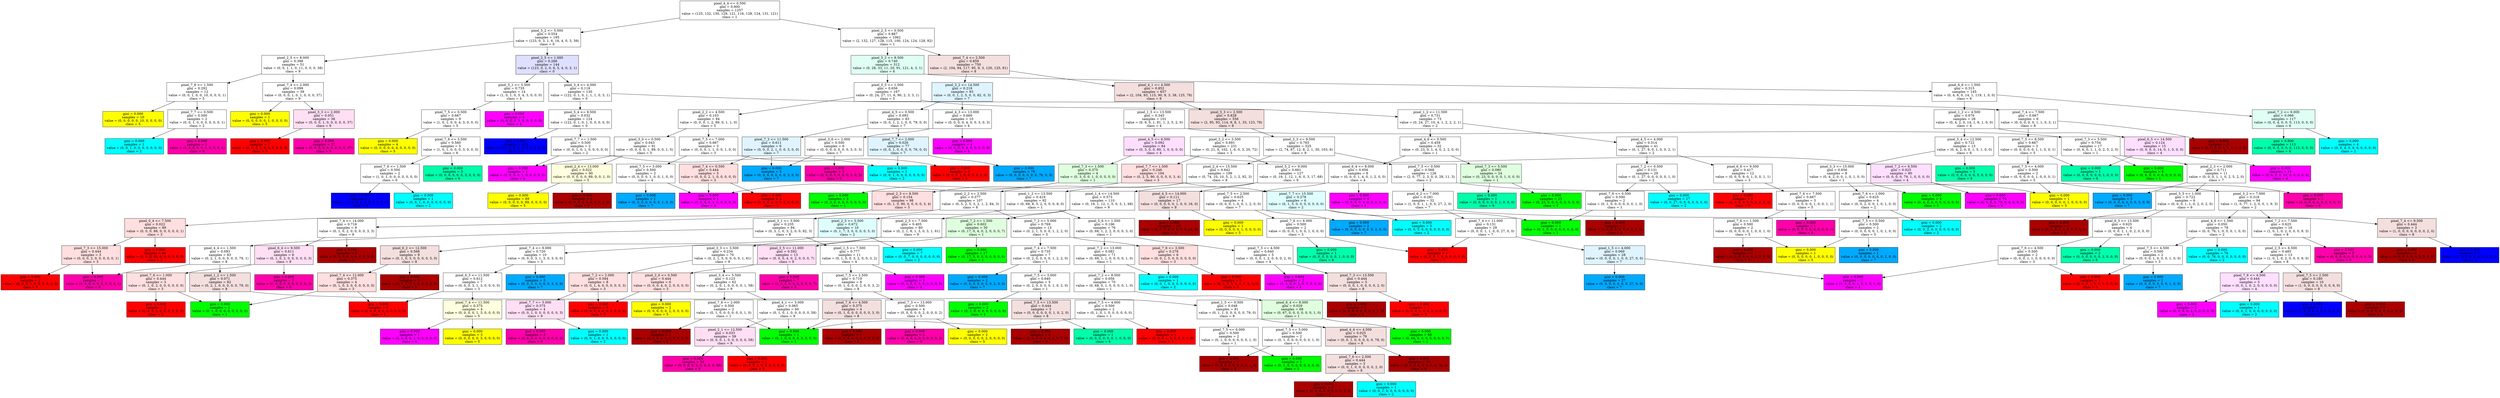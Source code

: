 // The Round Table
digraph {
	node [shape=rectangle]
	"11[(36, 0.5), 0.06426214433666383, 0.8998455111202248, 1257, (125, 132, 130, 129, 121, 116, 128, 124, 131, 121), 1, 1]" [label="pixel_4_4 <= 0.500
gini = 0.900
samples = 1257
value = (125, 132, 130, 129, 121, 116, 128, 124, 131, 121)
class = 1" fillcolor="#ffffffff" style=filled]
	"12[(42, 5.0), 0.25311998040504824, 0.5535305719921104, 195, (123, 0, 3, 1, 6, 16, 4, 0, 3, 39), 0, 1]" [label="pixel_5_2 <= 5.000
gini = 0.554
samples = 195
value = (123, 0, 3, 1, 6, 16, 4, 0, 3, 39)
class = 0" fillcolor="#ffffffff" style=filled]
	"13[(21, 8.0), 0.2534971756425043, 0.39753940792003073, 51, (0, 0, 1, 1, 0, 11, 0, 0, 0, 38), 9, 1]" [label="pixel_2_5 <= 8.000
gini = 0.398
samples = 51
value = (0, 0, 1, 1, 0, 11, 0, 0, 0, 38)
class = 9" fillcolor="#ffffffff" style=filled]
	"14[(62, 1.5), 0.20833333333333331, 0.29166666666666663, 12, (0, 0, 1, 0, 0, 10, 0, 0, 0, 1), 5, 1]" [label="pixel_7_6 <= 1.500
gini = 0.292
samples = 12
value = (0, 0, 1, 0, 0, 10, 0, 0, 0, 1)
class = 5" fillcolor="#ffffffff" style=filled]
	"14[False, 0, 0, 10, (0, 0, 0, 0, 0, 10, 0, 0, 0, 0), 5, 0]" [label="gini = 0.000
samples = 10
value = (0, 0, 0, 0, 0, 10, 0, 0, 0, 0)
class = 5" fillcolor="#ffff00ff" style=filled]
	"14[(62, 1.5), 0.20833333333333331, 0.29166666666666663, 12, (0, 0, 1, 0, 0, 10, 0, 0, 0, 1), 5, 1]" -> "14[False, 0, 0, 10, (0, 0, 0, 0, 0, 10, 0, 0, 0, 0), 5, 0]"
	"15[(63, 0.5), 0.5, 0.5, 2, (0, 0, 1, 0, 0, 0, 0, 0, 0, 1), 2, 1]" [label="pixel_7_7 <= 0.500
gini = 0.500
samples = 2
value = (0, 0, 1, 0, 0, 0, 0, 0, 0, 1)
class = 2" fillcolor="#ffffffff" style=filled]
	"15[False, 0, 0, 1, (0, 0, 1, 0, 0, 0, 0, 0, 0, 0), 2, 0]" [label="gini = 0.000
samples = 1
value = (0, 0, 1, 0, 0, 0, 0, 0, 0, 0)
class = 2" fillcolor="#00ffffff" style=filled]
	"15[(63, 0.5), 0.5, 0.5, 2, (0, 0, 1, 0, 0, 0, 0, 0, 0, 1), 2, 1]" -> "15[False, 0, 0, 1, (0, 0, 1, 0, 0, 0, 0, 0, 0, 0), 2, 0]"
	"15[False, 0, 0, 1, (0, 0, 0, 0, 0, 0, 0, 0, 0, 1), 9, 0]" [label="gini = 0.000
samples = 1
value = (0, 0, 0, 0, 0, 0, 0, 0, 0, 1)
class = 9" fillcolor="#ff00aaff" style=filled]
	"15[(63, 0.5), 0.5, 0.5, 2, (0, 0, 1, 0, 0, 0, 0, 0, 0, 1), 2, 1]" -> "15[False, 0, 0, 1, (0, 0, 0, 0, 0, 0, 0, 0, 0, 1), 9, 0]"
	"14[(62, 1.5), 0.20833333333333331, 0.29166666666666663, 12, (0, 0, 1, 0, 0, 10, 0, 0, 0, 1), 5, 1]" -> "15[(63, 0.5), 0.5, 0.5, 2, (0, 0, 1, 0, 0, 0, 0, 0, 0, 1), 2, 1]"
	"13[(21, 8.0), 0.2534971756425043, 0.39753940792003073, 51, (0, 0, 1, 1, 0, 11, 0, 0, 0, 38), 9, 1]" -> "14[(62, 1.5), 0.20833333333333331, 0.29166666666666663, 12, (0, 0, 1, 0, 0, 10, 0, 0, 0, 1), 5, 1]"
	"14[(60, 2.0), 0.04868680577182623, 0.09861932938856022, 39, (0, 0, 0, 1, 0, 1, 0, 0, 0, 37), 9, 1]" [label="pixel_7_4 <= 2.000
gini = 0.099
samples = 39
value = (0, 0, 0, 1, 0, 1, 0, 0, 0, 37)
class = 9" fillcolor="#ffffffff" style=filled]
	"14[False, 0, 0, 1, (0, 0, 0, 0, 0, 1, 0, 0, 0, 0), 5, 0]" [label="gini = 0.000
samples = 1
value = (0, 0, 0, 0, 0, 1, 0, 0, 0, 0)
class = 5" fillcolor="#ffff00ff" style=filled]
	"14[(60, 2.0), 0.04868680577182623, 0.09861932938856022, 39, (0, 0, 0, 1, 0, 1, 0, 0, 0, 37), 9, 1]" -> "14[False, 0, 0, 1, (0, 0, 0, 0, 0, 1, 0, 0, 0, 0), 5, 0]"
	"15[(27, 2.0), 0.05124653739612173, 0.05124653739612173, 38, (0, 0, 0, 1, 0, 0, 0, 0, 0, 37), 9, 1]" [label="pixel_3_3 <= 2.000
gini = 0.051
samples = 38
value = (0, 0, 0, 1, 0, 0, 0, 0, 0, 37)
class = 9" fillcolor="#ff00aa20" style=filled]
	"15[False, 0, 0, 1, (0, 0, 0, 1, 0, 0, 0, 0, 0, 0), 3, 0]" [label="gini = 0.000
samples = 1
value = (0, 0, 0, 1, 0, 0, 0, 0, 0, 0)
class = 3" fillcolor="#ff0000ff" style=filled]
	"15[(27, 2.0), 0.05124653739612173, 0.05124653739612173, 38, (0, 0, 0, 1, 0, 0, 0, 0, 0, 37), 9, 1]" -> "15[False, 0, 0, 1, (0, 0, 0, 1, 0, 0, 0, 0, 0, 0), 3, 0]"
	"15[False, 0, 0, 37, (0, 0, 0, 0, 0, 0, 0, 0, 0, 37), 9, 0]" [label="gini = 0.000
samples = 37
value = (0, 0, 0, 0, 0, 0, 0, 0, 0, 37)
class = 9" fillcolor="#ff00aaff" style=filled]
	"15[(27, 2.0), 0.05124653739612173, 0.05124653739612173, 38, (0, 0, 0, 1, 0, 0, 0, 0, 0, 37), 9, 1]" -> "15[False, 0, 0, 37, (0, 0, 0, 0, 0, 0, 0, 0, 0, 37), 9, 0]"
	"14[(60, 2.0), 0.04868680577182623, 0.09861932938856022, 39, (0, 0, 0, 1, 0, 1, 0, 0, 0, 37), 9, 1]" -> "15[(27, 2.0), 0.05124653739612173, 0.05124653739612173, 38, (0, 0, 0, 1, 0, 0, 0, 0, 0, 37), 9, 1]"
	"13[(21, 8.0), 0.2534971756425043, 0.39753940792003073, 51, (0, 0, 1, 1, 0, 11, 0, 0, 0, 38), 9, 1]" -> "14[(60, 2.0), 0.04868680577182623, 0.09861932938856022, 39, (0, 0, 0, 1, 0, 1, 0, 0, 0, 37), 9, 1]"
	"12[(42, 5.0), 0.25311998040504824, 0.5535305719921104, 195, (123, 0, 3, 1, 6, 16, 4, 0, 3, 39), 0, 1]" -> "13[(21, 8.0), 0.2534971756425043, 0.39753940792003073, 51, (0, 0, 1, 1, 0, 11, 0, 0, 0, 38), 9, 1]"
	"13[(21, 1.0), 0.08763778659611987, 0.2660108024691358, 144, (123, 0, 2, 0, 6, 5, 4, 0, 3, 1), 0, 1]" [label="pixel_2_5 <= 1.000
gini = 0.266
samples = 144
value = (123, 0, 2, 0, 6, 5, 4, 0, 3, 1)
class = 0" fillcolor="#0000ff20" style=filled]
	"14[(41, 5.5), 0.3061224489795917, 0.7346938775510203, 14, (1, 0, 1, 0, 5, 4, 3, 0, 0, 0), 4, 1]" [label="pixel_5_1 <= 5.500
gini = 0.735
samples = 14
value = (1, 0, 1, 0, 5, 4, 3, 0, 0, 0)
class = 4" fillcolor="#ffffffff" style=filled]
	"15[(61, 0.5), 0.35555555555555557, 0.6666666666666667, 9, (1, 0, 1, 0, 0, 4, 3, 0, 0, 0), 5, 1]" [label="pixel_7_5 <= 0.500
gini = 0.667
samples = 9
value = (1, 0, 1, 0, 0, 4, 3, 0, 0, 0)
class = 5" fillcolor="#ffffffff" style=filled]
	"15[False, 0, 0, 4, (0, 0, 0, 0, 0, 4, 0, 0, 0, 0), 5, 0]" [label="gini = 0.000
samples = 4
value = (0, 0, 0, 0, 0, 4, 0, 0, 0, 0)
class = 5" fillcolor="#ffff00ff" style=filled]
	"15[(61, 0.5), 0.35555555555555557, 0.6666666666666667, 9, (1, 0, 1, 0, 0, 4, 3, 0, 0, 0), 5, 1]" -> "15[False, 0, 0, 4, (0, 0, 0, 0, 0, 4, 0, 0, 0, 0), 5, 0]"
	"16[(62, 3.5), 0.36000000000000004, 0.56, 5, (1, 0, 1, 0, 0, 0, 3, 0, 0, 0), 6, 1]" [label="pixel_7_6 <= 3.500
gini = 0.560
samples = 5
value = (1, 0, 1, 0, 0, 0, 3, 0, 0, 0)
class = 6" fillcolor="#ffffffff" style=filled]
	"17[(62, 1.5), 0.5, 0.5, 2, (1, 0, 1, 0, 0, 0, 0, 0, 0, 0), 0, 1]" [label="pixel_7_6 <= 1.500
gini = 0.500
samples = 2
value = (1, 0, 1, 0, 0, 0, 0, 0, 0, 0)
class = 0" fillcolor="#ffffffff" style=filled]
	"17[False, 0, 0, 1, (1, 0, 0, 0, 0, 0, 0, 0, 0, 0), 0, 0]" [label="gini = 0.000
samples = 1
value = (1, 0, 0, 0, 0, 0, 0, 0, 0, 0)
class = 0" fillcolor="#0000ffff" style=filled]
	"17[(62, 1.5), 0.5, 0.5, 2, (1, 0, 1, 0, 0, 0, 0, 0, 0, 0), 0, 1]" -> "17[False, 0, 0, 1, (1, 0, 0, 0, 0, 0, 0, 0, 0, 0), 0, 0]"
	"17[False, 0, 0, 1, (0, 0, 1, 0, 0, 0, 0, 0, 0, 0), 2, 0]" [label="gini = 0.000
samples = 1
value = (0, 0, 1, 0, 0, 0, 0, 0, 0, 0)
class = 2" fillcolor="#00ffffff" style=filled]
	"17[(62, 1.5), 0.5, 0.5, 2, (1, 0, 1, 0, 0, 0, 0, 0, 0, 0), 0, 1]" -> "17[False, 0, 0, 1, (0, 0, 1, 0, 0, 0, 0, 0, 0, 0), 2, 0]"
	"16[(62, 3.5), 0.36000000000000004, 0.56, 5, (1, 0, 1, 0, 0, 0, 3, 0, 0, 0), 6, 1]" -> "17[(62, 1.5), 0.5, 0.5, 2, (1, 0, 1, 0, 0, 0, 0, 0, 0, 0), 0, 1]"
	"16[False, 0, 0, 3, (0, 0, 0, 0, 0, 0, 3, 0, 0, 0), 6, 0]" [label="gini = 0.000
samples = 3
value = (0, 0, 0, 0, 0, 0, 3, 0, 0, 0)
class = 6" fillcolor="#00ffaaff" style=filled]
	"16[(62, 3.5), 0.36000000000000004, 0.56, 5, (1, 0, 1, 0, 0, 0, 3, 0, 0, 0), 6, 1]" -> "16[False, 0, 0, 3, (0, 0, 0, 0, 0, 0, 3, 0, 0, 0), 6, 0]"
	"15[(61, 0.5), 0.35555555555555557, 0.6666666666666667, 9, (1, 0, 1, 0, 0, 4, 3, 0, 0, 0), 5, 1]" -> "16[(62, 3.5), 0.36000000000000004, 0.56, 5, (1, 0, 1, 0, 0, 0, 3, 0, 0, 0), 6, 1]"
	"14[(41, 5.5), 0.3061224489795917, 0.7346938775510203, 14, (1, 0, 1, 0, 5, 4, 3, 0, 0, 0), 4, 1]" -> "15[(61, 0.5), 0.35555555555555557, 0.6666666666666667, 9, (1, 0, 1, 0, 0, 4, 3, 0, 0, 0), 5, 1]"
	"14[False, 0, 0, 5, (0, 0, 0, 0, 5, 0, 0, 0, 0, 0), 4, 0]" [label="gini = 0.000
samples = 5
value = (0, 0, 0, 0, 5, 0, 0, 0, 0, 0)
class = 4" fillcolor="#ff00ffff" style=filled]
	"14[(41, 5.5), 0.3061224489795917, 0.7346938775510203, 14, (1, 0, 1, 0, 5, 4, 3, 0, 0, 0), 4, 1]" -> "14[False, 0, 0, 5, (0, 0, 0, 0, 5, 0, 0, 0, 0, 0), 4, 0]"
	"13[(21, 1.0), 0.08763778659611987, 0.2660108024691358, 144, (123, 0, 2, 0, 6, 5, 4, 0, 3, 1), 0, 1]" -> "14[(41, 5.5), 0.3061224489795917, 0.7346938775510203, 14, (1, 0, 1, 0, 5, 4, 3, 0, 0, 0), 4, 1]"
	"14[(28, 4.5), 0.05729528535980166, 0.11846153846153851, 130, (122, 0, 1, 0, 1, 1, 1, 0, 3, 1), 0, 1]" [label="pixel_3_4 <= 4.500
gini = 0.118
samples = 130
value = (122, 0, 1, 0, 1, 1, 1, 0, 3, 1)
class = 0" fillcolor="#ffffffff" style=filled]
	"15[(44, 9.5), 0.023803329864724103, 0.03186784599375636, 124, (122, 0, 1, 0, 1, 0, 0, 0, 0, 0), 0, 1]" [label="pixel_5_4 <= 9.500
gini = 0.032
samples = 124
value = (122, 0, 1, 0, 1, 0, 0, 0, 0, 0)
class = 0" fillcolor="#ffffffff" style=filled]
	"15[False, 0, 0, 122, (122, 0, 0, 0, 0, 0, 0, 0, 0, 0), 0, 0]" [label="gini = 0.000
samples = 122
value = (122, 0, 0, 0, 0, 0, 0, 0, 0, 0)
class = 0" fillcolor="#0000ffff" style=filled]
	"15[(44, 9.5), 0.023803329864724103, 0.03186784599375636, 124, (122, 0, 1, 0, 1, 0, 0, 0, 0, 0), 0, 1]" -> "15[False, 0, 0, 122, (122, 0, 0, 0, 0, 0, 0, 0, 0, 0), 0, 0]"
	"16[(63, 1.5), 0.5, 0.5, 2, (0, 0, 1, 0, 1, 0, 0, 0, 0, 0), 2, 1]" [label="pixel_7_7 <= 1.500
gini = 0.500
samples = 2
value = (0, 0, 1, 0, 1, 0, 0, 0, 0, 0)
class = 2" fillcolor="#ffffffff" style=filled]
	"16[False, 0, 0, 1, (0, 0, 0, 0, 1, 0, 0, 0, 0, 0), 4, 0]" [label="gini = 0.000
samples = 1
value = (0, 0, 0, 0, 1, 0, 0, 0, 0, 0)
class = 4" fillcolor="#ff00ffff" style=filled]
	"16[(63, 1.5), 0.5, 0.5, 2, (0, 0, 1, 0, 1, 0, 0, 0, 0, 0), 2, 1]" -> "16[False, 0, 0, 1, (0, 0, 0, 0, 1, 0, 0, 0, 0, 0), 4, 0]"
	"16[False, 0, 0, 1, (0, 0, 1, 0, 0, 0, 0, 0, 0, 0), 2, 0]" [label="gini = 0.000
samples = 1
value = (0, 0, 1, 0, 0, 0, 0, 0, 0, 0)
class = 2" fillcolor="#00ffffff" style=filled]
	"16[(63, 1.5), 0.5, 0.5, 2, (0, 0, 1, 0, 1, 0, 0, 0, 0, 0), 2, 1]" -> "16[False, 0, 0, 1, (0, 0, 1, 0, 0, 0, 0, 0, 0, 0), 2, 0]"
	"15[(44, 9.5), 0.023803329864724103, 0.03186784599375636, 124, (122, 0, 1, 0, 1, 0, 0, 0, 0, 0), 0, 1]" -> "16[(63, 1.5), 0.5, 0.5, 2, (0, 0, 1, 0, 1, 0, 0, 0, 0, 0), 2, 1]"
	"14[(28, 4.5), 0.05729528535980166, 0.11846153846153851, 130, (122, 0, 1, 0, 1, 1, 1, 0, 3, 1), 0, 1]" -> "15[(44, 9.5), 0.023803329864724103, 0.03186784599375636, 124, (122, 0, 1, 0, 1, 0, 0, 0, 0, 0), 0, 1]"
	"15[(60, 7.5), 0.33333333333333326, 0.6666666666666666, 6, (0, 0, 0, 0, 0, 1, 1, 0, 3, 1), 8, 1]" [label="pixel_7_4 <= 7.500
gini = 0.667
samples = 6
value = (0, 0, 0, 0, 0, 1, 1, 0, 3, 1)
class = 8" fillcolor="#ffffffff" style=filled]
	"15[False, 0, 0, 3, (0, 0, 0, 0, 0, 0, 0, 0, 3, 0), 8, 0]" [label="gini = 0.000
samples = 3
value = (0, 0, 0, 0, 0, 0, 0, 0, 3, 0)
class = 8" fillcolor="#aa0000ff" style=filled]
	"15[(60, 7.5), 0.33333333333333326, 0.6666666666666666, 6, (0, 0, 0, 0, 0, 1, 1, 0, 3, 1), 8, 1]" -> "15[False, 0, 0, 3, (0, 0, 0, 0, 0, 0, 0, 0, 3, 0), 8, 0]"
	"16[(61, 8.5), 0.3333333333333334, 0.6666666666666667, 3, (0, 0, 0, 0, 0, 1, 1, 0, 0, 1), 5, 1]" [label="pixel_7_5 <= 8.500
gini = 0.667
samples = 3
value = (0, 0, 0, 0, 0, 1, 1, 0, 0, 1)
class = 5" fillcolor="#ffffffff" style=filled]
	"17[(61, 4.0), 0.5, 0.5, 2, (0, 0, 0, 0, 0, 1, 0, 0, 0, 1), 5, 1]" [label="pixel_7_5 <= 4.000
gini = 0.500
samples = 2
value = (0, 0, 0, 0, 0, 1, 0, 0, 0, 1)
class = 5" fillcolor="#ffffffff" style=filled]
	"17[False, 0, 0, 1, (0, 0, 0, 0, 0, 1, 0, 0, 0, 0), 5, 0]" [label="gini = 0.000
samples = 1
value = (0, 0, 0, 0, 0, 1, 0, 0, 0, 0)
class = 5" fillcolor="#ffff00ff" style=filled]
	"17[(61, 4.0), 0.5, 0.5, 2, (0, 0, 0, 0, 0, 1, 0, 0, 0, 1), 5, 1]" -> "17[False, 0, 0, 1, (0, 0, 0, 0, 0, 1, 0, 0, 0, 0), 5, 0]"
	"17[False, 0, 0, 1, (0, 0, 0, 0, 0, 0, 0, 0, 0, 1), 9, 0]" [label="gini = 0.000
samples = 1
value = (0, 0, 0, 0, 0, 0, 0, 0, 0, 1)
class = 9" fillcolor="#ff00aaff" style=filled]
	"17[(61, 4.0), 0.5, 0.5, 2, (0, 0, 0, 0, 0, 1, 0, 0, 0, 1), 5, 1]" -> "17[False, 0, 0, 1, (0, 0, 0, 0, 0, 0, 0, 0, 0, 1), 9, 0]"
	"16[(61, 8.5), 0.3333333333333334, 0.6666666666666667, 3, (0, 0, 0, 0, 0, 1, 1, 0, 0, 1), 5, 1]" -> "17[(61, 4.0), 0.5, 0.5, 2, (0, 0, 0, 0, 0, 1, 0, 0, 0, 1), 5, 1]"
	"16[False, 0, 0, 1, (0, 0, 0, 0, 0, 0, 1, 0, 0, 0), 6, 0]" [label="gini = 0.000
samples = 1
value = (0, 0, 0, 0, 0, 0, 1, 0, 0, 0)
class = 6" fillcolor="#00ffaaff" style=filled]
	"16[(61, 8.5), 0.3333333333333334, 0.6666666666666667, 3, (0, 0, 0, 0, 0, 1, 1, 0, 0, 1), 5, 1]" -> "16[False, 0, 0, 1, (0, 0, 0, 0, 0, 0, 1, 0, 0, 0), 6, 0]"
	"15[(60, 7.5), 0.33333333333333326, 0.6666666666666666, 6, (0, 0, 0, 0, 0, 1, 1, 0, 3, 1), 8, 1]" -> "16[(61, 8.5), 0.3333333333333334, 0.6666666666666667, 3, (0, 0, 0, 0, 0, 1, 1, 0, 0, 1), 5, 1]"
	"14[(28, 4.5), 0.05729528535980166, 0.11846153846153851, 130, (122, 0, 1, 0, 1, 1, 1, 0, 3, 1), 0, 1]" -> "15[(60, 7.5), 0.33333333333333326, 0.6666666666666666, 6, (0, 0, 0, 0, 0, 1, 1, 0, 3, 1), 8, 1]"
	"13[(21, 1.0), 0.08763778659611987, 0.2660108024691358, 144, (123, 0, 2, 0, 6, 5, 4, 0, 3, 1), 0, 1]" -> "14[(28, 4.5), 0.05729528535980166, 0.11846153846153851, 130, (122, 0, 1, 0, 1, 1, 1, 0, 3, 1), 0, 1]"
	"12[(42, 5.0), 0.25311998040504824, 0.5535305719921104, 195, (123, 0, 3, 1, 6, 16, 4, 0, 3, 39), 0, 1]" -> "13[(21, 1.0), 0.08763778659611987, 0.2660108024691358, 144, (123, 0, 2, 0, 6, 5, 4, 0, 3, 1), 0, 1]"
	"11[(36, 0.5), 0.06426214433666383, 0.8998455111202248, 1257, (125, 132, 130, 129, 121, 116, 128, 124, 131, 121), 1, 1]" -> "12[(42, 5.0), 0.25311998040504824, 0.5535305719921104, 195, (123, 0, 3, 1, 6, 16, 4, 0, 3, 39), 0, 1]"
	"12[(21, 0.5), 0.06309685136487772, 0.8873727217593923, 1062, (2, 132, 127, 128, 115, 100, 124, 124, 128, 82), 1, 1]" [label="pixel_2_5 <= 0.500
gini = 0.887
samples = 1062
value = (2, 132, 127, 128, 115, 100, 124, 124, 128, 82)
class = 1" fillcolor="#ffffffff" style=filled]
	"13[(42, 8.5), 0.24217005609945857, 0.7396655161078238, 312, (0, 28, 33, 11, 20, 91, 121, 4, 3, 1), 6, 1]" [label="pixel_5_2 <= 8.500
gini = 0.740
samples = 312
value = (0, 28, 33, 11, 20, 91, 121, 4, 3, 1)
class = 6" fillcolor="#00ffaa20" style=filled]
	"14[(5, 1.5), 0.27905838441707725, 0.6563161102943813, 167, (0, 24, 27, 11, 6, 90, 2, 3, 3, 1), 5, 1]" [label="pixel_0_5 <= 1.500
gini = 0.656
samples = 167
value = (0, 24, 27, 11, 6, 90, 2, 3, 3, 1)
class = 5" fillcolor="#ffffffff" style=filled]
	"15[(10, 11.5), 0.240846507146813, 0.7307187089510228, 73, (0, 24, 27, 10, 4, 1, 2, 2, 2, 1), 2, 1]" [label="pixel_1_2 <= 11.500
gini = 0.731
samples = 73
value = (0, 24, 27, 10, 4, 1, 2, 2, 2, 1)
class = 2" fillcolor="#ffffffff" style=filled]
	"16[(38, 0.5), 0.2350260416666668, 0.458984375, 32, (0, 23, 0, 1, 4, 0, 2, 2, 0, 0), 1, 1]" [label="pixel_4_6 <= 0.500
gini = 0.459
samples = 32
value = (0, 23, 0, 1, 4, 0, 2, 2, 0, 0)
class = 1" fillcolor="#ffffffff" style=filled]
	"17[(59, 5.5), 0.07986111111111094, 0.07986111111111094, 24, (0, 23, 0, 0, 0, 0, 1, 0, 0, 0), 1, 1]" [label="pixel_7_3 <= 5.500
gini = 0.080
samples = 24
value = (0, 23, 0, 0, 0, 0, 1, 0, 0, 0)
class = 1" fillcolor="#00ff0020" style=filled]
	"17[False, 0, 0, 1, (0, 0, 0, 0, 0, 0, 1, 0, 0, 0), 6, 0]" [label="gini = 0.000
samples = 1
value = (0, 0, 0, 0, 0, 0, 1, 0, 0, 0)
class = 6" fillcolor="#00ffaaff" style=filled]
	"17[(59, 5.5), 0.07986111111111094, 0.07986111111111094, 24, (0, 23, 0, 0, 0, 0, 1, 0, 0, 0), 1, 1]" -> "17[False, 0, 0, 1, (0, 0, 0, 0, 0, 0, 1, 0, 0, 0), 6, 0]"
	"17[False, 0, 0, 23, (0, 23, 0, 0, 0, 0, 0, 0, 0, 0), 1, 0]" [label="gini = 0.000
samples = 23
value = (0, 23, 0, 0, 0, 0, 0, 0, 0, 0)
class = 1" fillcolor="#00ff00ff" style=filled]
	"17[(59, 5.5), 0.07986111111111094, 0.07986111111111094, 24, (0, 23, 0, 0, 0, 0, 1, 0, 0, 0), 1, 1]" -> "17[False, 0, 0, 23, (0, 23, 0, 0, 0, 0, 0, 0, 0, 0), 1, 0]"
	"16[(38, 0.5), 0.2350260416666668, 0.458984375, 32, (0, 23, 0, 1, 4, 0, 2, 2, 0, 0), 1, 1]" -> "17[(59, 5.5), 0.07986111111111094, 0.07986111111111094, 24, (0, 23, 0, 0, 0, 0, 1, 0, 0, 0), 1, 1]"
	"17[(52, 8.0), 0.34375, 0.65625, 8, (0, 0, 0, 1, 4, 0, 1, 2, 0, 0), 4, 1]" [label="pixel_6_4 <= 8.000
gini = 0.656
samples = 8
value = (0, 0, 0, 1, 4, 0, 1, 2, 0, 0)
class = 4" fillcolor="#ffffffff" style=filled]
	"18[(61, 2.5), 0.375, 0.625, 4, (0, 0, 0, 1, 0, 0, 1, 2, 0, 0), 7, 1]" [label="pixel_7_5 <= 2.500
gini = 0.625
samples = 4
value = (0, 0, 0, 1, 0, 0, 1, 2, 0, 0)
class = 7" fillcolor="#ffffffff" style=filled]
	"18[False, 0, 0, 2, (0, 0, 0, 0, 0, 0, 0, 2, 0, 0), 7, 0]" [label="gini = 0.000
samples = 2
value = (0, 0, 0, 0, 0, 0, 0, 2, 0, 0)
class = 7" fillcolor="#00aaffff" style=filled]
	"18[(61, 2.5), 0.375, 0.625, 4, (0, 0, 0, 1, 0, 0, 1, 2, 0, 0), 7, 1]" -> "18[False, 0, 0, 2, (0, 0, 0, 0, 0, 0, 0, 2, 0, 0), 7, 0]"
	"19[(62, 6.0), 0.5, 0.5, 2, (0, 0, 0, 1, 0, 0, 1, 0, 0, 0), 3, 1]" [label="pixel_7_6 <= 6.000
gini = 0.500
samples = 2
value = (0, 0, 0, 1, 0, 0, 1, 0, 0, 0)
class = 3" fillcolor="#ffffffff" style=filled]
	"19[False, 0, 0, 1, (0, 0, 0, 1, 0, 0, 0, 0, 0, 0), 3, 0]" [label="gini = 0.000
samples = 1
value = (0, 0, 0, 1, 0, 0, 0, 0, 0, 0)
class = 3" fillcolor="#ff0000ff" style=filled]
	"19[(62, 6.0), 0.5, 0.5, 2, (0, 0, 0, 1, 0, 0, 1, 0, 0, 0), 3, 1]" -> "19[False, 0, 0, 1, (0, 0, 0, 1, 0, 0, 0, 0, 0, 0), 3, 0]"
	"19[False, 0, 0, 1, (0, 0, 0, 0, 0, 0, 1, 0, 0, 0), 6, 0]" [label="gini = 0.000
samples = 1
value = (0, 0, 0, 0, 0, 0, 1, 0, 0, 0)
class = 6" fillcolor="#00ffaaff" style=filled]
	"19[(62, 6.0), 0.5, 0.5, 2, (0, 0, 0, 1, 0, 0, 1, 0, 0, 0), 3, 1]" -> "19[False, 0, 0, 1, (0, 0, 0, 0, 0, 0, 1, 0, 0, 0), 6, 0]"
	"18[(61, 2.5), 0.375, 0.625, 4, (0, 0, 0, 1, 0, 0, 1, 2, 0, 0), 7, 1]" -> "19[(62, 6.0), 0.5, 0.5, 2, (0, 0, 0, 1, 0, 0, 1, 0, 0, 0), 3, 1]"
	"17[(52, 8.0), 0.34375, 0.65625, 8, (0, 0, 0, 1, 4, 0, 1, 2, 0, 0), 4, 1]" -> "18[(61, 2.5), 0.375, 0.625, 4, (0, 0, 0, 1, 0, 0, 1, 2, 0, 0), 7, 1]"
	"17[False, 0, 0, 4, (0, 0, 0, 0, 4, 0, 0, 0, 0, 0), 4, 0]" [label="gini = 0.000
samples = 4
value = (0, 0, 0, 0, 4, 0, 0, 0, 0, 0)
class = 4" fillcolor="#ff00ffff" style=filled]
	"17[(52, 8.0), 0.34375, 0.65625, 8, (0, 0, 0, 1, 4, 0, 1, 2, 0, 0), 4, 1]" -> "17[False, 0, 0, 4, (0, 0, 0, 0, 4, 0, 0, 0, 0, 0), 4, 0]"
	"16[(38, 0.5), 0.2350260416666668, 0.458984375, 32, (0, 23, 0, 1, 4, 0, 2, 2, 0, 0), 1, 1]" -> "17[(52, 8.0), 0.34375, 0.65625, 8, (0, 0, 0, 1, 4, 0, 1, 2, 0, 0), 4, 1]"
	"15[(10, 11.5), 0.240846507146813, 0.7307187089510228, 73, (0, 24, 27, 10, 4, 1, 2, 2, 2, 1), 2, 1]" -> "16[(38, 0.5), 0.2350260416666668, 0.458984375, 32, (0, 23, 0, 1, 4, 0, 2, 2, 0, 0), 1, 1]"
	"16[(37, 4.0), 0.29951383618125493, 0.5139797739440808, 41, (0, 1, 27, 9, 0, 1, 0, 0, 2, 1), 2, 1]" [label="pixel_4_5 <= 4.000
gini = 0.514
samples = 41
value = (0, 1, 27, 9, 0, 1, 0, 0, 2, 1)
class = 2" fillcolor="#ffffffff" style=filled]
	"17[(58, 0.5), 0.0963139120095124, 0.13079667063020206, 29, (0, 1, 27, 0, 0, 0, 0, 0, 1, 0), 2, 1]" [label="pixel_7_2 <= 0.500
gini = 0.131
samples = 29
value = (0, 1, 27, 0, 0, 0, 0, 0, 1, 0)
class = 2" fillcolor="#ffffffff" style=filled]
	"18[(62, 0.5), 0.5, 0.5, 2, (0, 1, 0, 0, 0, 0, 0, 0, 1, 0), 1, 1]" [label="pixel_7_6 <= 0.500
gini = 0.500
samples = 2
value = (0, 1, 0, 0, 0, 0, 0, 0, 1, 0)
class = 1" fillcolor="#ffffffff" style=filled]
	"18[False, 0, 0, 1, (0, 1, 0, 0, 0, 0, 0, 0, 0, 0), 1, 0]" [label="gini = 0.000
samples = 1
value = (0, 1, 0, 0, 0, 0, 0, 0, 0, 0)
class = 1" fillcolor="#00ff00ff" style=filled]
	"18[(62, 0.5), 0.5, 0.5, 2, (0, 1, 0, 0, 0, 0, 0, 0, 1, 0), 1, 1]" -> "18[False, 0, 0, 1, (0, 1, 0, 0, 0, 0, 0, 0, 0, 0), 1, 0]"
	"18[False, 0, 0, 1, (0, 0, 0, 0, 0, 0, 0, 0, 1, 0), 8, 0]" [label="gini = 0.000
samples = 1
value = (0, 0, 0, 0, 0, 0, 0, 0, 1, 0)
class = 8" fillcolor="#aa0000ff" style=filled]
	"18[(62, 0.5), 0.5, 0.5, 2, (0, 1, 0, 0, 0, 0, 0, 0, 1, 0), 1, 1]" -> "18[False, 0, 0, 1, (0, 0, 0, 0, 0, 0, 0, 0, 1, 0), 8, 0]"
	"17[(58, 0.5), 0.0963139120095124, 0.13079667063020206, 29, (0, 1, 27, 0, 0, 0, 0, 0, 1, 0), 2, 1]" -> "18[(62, 0.5), 0.5, 0.5, 2, (0, 1, 0, 0, 0, 0, 0, 0, 1, 0), 1, 1]"
	"17[False, 0, 0, 27, (0, 0, 27, 0, 0, 0, 0, 0, 0, 0), 2, 0]" [label="gini = 0.000
samples = 27
value = (0, 0, 27, 0, 0, 0, 0, 0, 0, 0)
class = 2" fillcolor="#00ffffff" style=filled]
	"17[(58, 0.5), 0.0963139120095124, 0.13079667063020206, 29, (0, 1, 27, 0, 0, 0, 0, 0, 1, 0), 2, 1]" -> "17[False, 0, 0, 27, (0, 0, 27, 0, 0, 0, 0, 0, 0, 0), 2, 0]"
	"16[(37, 4.0), 0.29951383618125493, 0.5139797739440808, 41, (0, 1, 27, 9, 0, 1, 0, 0, 2, 1), 2, 1]" -> "17[(58, 0.5), 0.0963139120095124, 0.13079667063020206, 29, (0, 1, 27, 0, 0, 0, 0, 0, 1, 0), 2, 1]"
	"17[(54, 9.5), 0.25000000000000006, 0.41666666666666674, 12, (0, 0, 0, 9, 0, 1, 0, 0, 1, 1), 3, 1]" [label="pixel_6_6 <= 9.500
gini = 0.417
samples = 12
value = (0, 0, 0, 9, 0, 1, 0, 0, 1, 1)
class = 3" fillcolor="#ffffffff" style=filled]
	"17[False, 0, 0, 9, (0, 0, 0, 9, 0, 0, 0, 0, 0, 0), 3, 0]" [label="gini = 0.000
samples = 9
value = (0, 0, 0, 9, 0, 0, 0, 0, 0, 0)
class = 3" fillcolor="#ff0000ff" style=filled]
	"17[(54, 9.5), 0.25000000000000006, 0.41666666666666674, 12, (0, 0, 0, 9, 0, 1, 0, 0, 1, 1), 3, 1]" -> "17[False, 0, 0, 9, (0, 0, 0, 9, 0, 0, 0, 0, 0, 0), 3, 0]"
	"18[(62, 7.5), 0.3333333333333334, 0.6666666666666667, 3, (0, 0, 0, 0, 0, 1, 0, 0, 1, 1), 5, 1]" [label="pixel_7_6 <= 7.500
gini = 0.667
samples = 3
value = (0, 0, 0, 0, 0, 1, 0, 0, 1, 1)
class = 5" fillcolor="#ffffffff" style=filled]
	"19[(62, 1.5), 0.5, 0.5, 2, (0, 0, 0, 0, 0, 1, 0, 0, 1, 0), 5, 1]" [label="pixel_7_6 <= 1.500
gini = 0.500
samples = 2
value = (0, 0, 0, 0, 0, 1, 0, 0, 1, 0)
class = 5" fillcolor="#ffffffff" style=filled]
	"19[False, 0, 0, 1, (0, 0, 0, 0, 0, 1, 0, 0, 0, 0), 5, 0]" [label="gini = 0.000
samples = 1
value = (0, 0, 0, 0, 0, 1, 0, 0, 0, 0)
class = 5" fillcolor="#ffff00ff" style=filled]
	"19[(62, 1.5), 0.5, 0.5, 2, (0, 0, 0, 0, 0, 1, 0, 0, 1, 0), 5, 1]" -> "19[False, 0, 0, 1, (0, 0, 0, 0, 0, 1, 0, 0, 0, 0), 5, 0]"
	"19[False, 0, 0, 1, (0, 0, 0, 0, 0, 0, 0, 0, 1, 0), 8, 0]" [label="gini = 0.000
samples = 1
value = (0, 0, 0, 0, 0, 0, 0, 0, 1, 0)
class = 8" fillcolor="#aa0000ff" style=filled]
	"19[(62, 1.5), 0.5, 0.5, 2, (0, 0, 0, 0, 0, 1, 0, 0, 1, 0), 5, 1]" -> "19[False, 0, 0, 1, (0, 0, 0, 0, 0, 0, 0, 0, 1, 0), 8, 0]"
	"18[(62, 7.5), 0.3333333333333334, 0.6666666666666667, 3, (0, 0, 0, 0, 0, 1, 0, 0, 1, 1), 5, 1]" -> "19[(62, 1.5), 0.5, 0.5, 2, (0, 0, 0, 0, 0, 1, 0, 0, 1, 0), 5, 1]"
	"18[False, 0, 0, 1, (0, 0, 0, 0, 0, 0, 0, 0, 0, 1), 9, 0]" [label="gini = 0.000
samples = 1
value = (0, 0, 0, 0, 0, 0, 0, 0, 0, 1)
class = 9" fillcolor="#ff00aaff" style=filled]
	"18[(62, 7.5), 0.3333333333333334, 0.6666666666666667, 3, (0, 0, 0, 0, 0, 1, 0, 0, 1, 1), 5, 1]" -> "18[False, 0, 0, 1, (0, 0, 0, 0, 0, 0, 0, 0, 0, 1), 9, 0]"
	"17[(54, 9.5), 0.25000000000000006, 0.41666666666666674, 12, (0, 0, 0, 9, 0, 1, 0, 0, 1, 1), 3, 1]" -> "18[(62, 7.5), 0.3333333333333334, 0.6666666666666667, 3, (0, 0, 0, 0, 0, 1, 0, 0, 1, 1), 5, 1]"
	"16[(37, 4.0), 0.29951383618125493, 0.5139797739440808, 41, (0, 1, 27, 9, 0, 1, 0, 0, 2, 1), 2, 1]" -> "17[(54, 9.5), 0.25000000000000006, 0.41666666666666674, 12, (0, 0, 0, 9, 0, 1, 0, 0, 1, 1), 3, 1]"
	"15[(10, 11.5), 0.240846507146813, 0.7307187089510228, 73, (0, 24, 27, 10, 4, 1, 2, 2, 2, 1), 2, 1]" -> "16[(37, 4.0), 0.29951383618125493, 0.5139797739440808, 41, (0, 1, 27, 9, 0, 1, 0, 0, 2, 1), 2, 1]"
	"14[(5, 1.5), 0.27905838441707725, 0.6563161102943813, 167, (0, 24, 27, 11, 6, 90, 2, 3, 3, 1), 5, 1]" -> "15[(10, 11.5), 0.240846507146813, 0.7307187089510228, 73, (0, 24, 27, 10, 4, 1, 2, 2, 2, 1), 2, 1]"
	"15[(18, 4.5), 0.03963306951084217, 0.10276143051154374, 94, (0, 0, 0, 1, 2, 89, 0, 1, 1, 0), 5, 1]" [label="pixel_2_2 <= 4.500
gini = 0.103
samples = 94
value = (0, 0, 0, 1, 2, 89, 0, 1, 1, 0)
class = 5" fillcolor="#ffffffff" style=filled]
	"16[(61, 7.0), 0.3333333333333334, 0.6666666666666667, 3, (0, 0, 0, 1, 1, 0, 0, 1, 0, 0), 3, 1]" [label="pixel_7_5 <= 7.000
gini = 0.667
samples = 3
value = (0, 0, 0, 1, 1, 0, 0, 1, 0, 0)
class = 3" fillcolor="#ffffffff" style=filled]
	"17[(61, 3.0), 0.5, 0.5, 2, (0, 0, 0, 0, 1, 0, 0, 1, 0, 0), 4, 1]" [label="pixel_7_5 <= 3.000
gini = 0.500
samples = 2
value = (0, 0, 0, 0, 1, 0, 0, 1, 0, 0)
class = 4" fillcolor="#ffffffff" style=filled]
	"17[False, 0, 0, 1, (0, 0, 0, 0, 0, 0, 0, 1, 0, 0), 7, 0]" [label="gini = 0.000
samples = 1
value = (0, 0, 0, 0, 0, 0, 0, 1, 0, 0)
class = 7" fillcolor="#00aaffff" style=filled]
	"17[(61, 3.0), 0.5, 0.5, 2, (0, 0, 0, 0, 1, 0, 0, 1, 0, 0), 4, 1]" -> "17[False, 0, 0, 1, (0, 0, 0, 0, 0, 0, 0, 1, 0, 0), 7, 0]"
	"17[False, 0, 0, 1, (0, 0, 0, 0, 1, 0, 0, 0, 0, 0), 4, 0]" [label="gini = 0.000
samples = 1
value = (0, 0, 0, 0, 1, 0, 0, 0, 0, 0)
class = 4" fillcolor="#ff00ffff" style=filled]
	"17[(61, 3.0), 0.5, 0.5, 2, (0, 0, 0, 0, 1, 0, 0, 1, 0, 0), 4, 1]" -> "17[False, 0, 0, 1, (0, 0, 0, 0, 1, 0, 0, 0, 0, 0), 4, 0]"
	"16[(61, 7.0), 0.3333333333333334, 0.6666666666666667, 3, (0, 0, 0, 1, 1, 0, 0, 1, 0, 0), 3, 1]" -> "17[(61, 3.0), 0.5, 0.5, 2, (0, 0, 0, 0, 1, 0, 0, 1, 0, 0), 4, 1]"
	"16[False, 0, 0, 1, (0, 0, 0, 1, 0, 0, 0, 0, 0, 0), 3, 0]" [label="gini = 0.000
samples = 1
value = (0, 0, 0, 1, 0, 0, 0, 0, 0, 0)
class = 3" fillcolor="#ff0000ff" style=filled]
	"16[(61, 7.0), 0.3333333333333334, 0.6666666666666667, 3, (0, 0, 0, 1, 1, 0, 0, 1, 0, 0), 3, 1]" -> "16[False, 0, 0, 1, (0, 0, 0, 1, 0, 0, 0, 0, 0, 0), 3, 0]"
	"15[(18, 4.5), 0.03963306951084217, 0.10276143051154374, 94, (0, 0, 0, 1, 2, 89, 0, 1, 1, 0), 5, 1]" -> "16[(61, 7.0), 0.3333333333333334, 0.6666666666666667, 3, (0, 0, 0, 1, 1, 0, 0, 1, 0, 0), 3, 1]"
	"16[(24, 0.5), 0.02149767204712289, 0.043231493780944485, 91, (0, 0, 0, 0, 1, 89, 0, 0, 1, 0), 5, 1]" [label="pixel_3_0 <= 0.500
gini = 0.043
samples = 91
value = (0, 0, 0, 0, 1, 89, 0, 0, 1, 0)
class = 5" fillcolor="#ffffffff" style=filled]
	"17[(20, 13.0), 0.021975308641975166, 0.021975308641975166, 90, (0, 0, 0, 0, 0, 89, 0, 0, 1, 0), 5, 1]" [label="pixel_2_4 <= 13.000
gini = 0.022
samples = 90
value = (0, 0, 0, 0, 0, 89, 0, 0, 1, 0)
class = 5" fillcolor="#ffff0020" style=filled]
	"17[False, 0, 0, 89, (0, 0, 0, 0, 0, 89, 0, 0, 0, 0), 5, 0]" [label="gini = 0.000
samples = 89
value = (0, 0, 0, 0, 0, 89, 0, 0, 0, 0)
class = 5" fillcolor="#ffff00ff" style=filled]
	"17[(20, 13.0), 0.021975308641975166, 0.021975308641975166, 90, (0, 0, 0, 0, 0, 89, 0, 0, 1, 0), 5, 1]" -> "17[False, 0, 0, 89, (0, 0, 0, 0, 0, 89, 0, 0, 0, 0), 5, 0]"
	"17[False, 0, 0, 1, (0, 0, 0, 0, 0, 0, 0, 0, 1, 0), 8, 0]" [label="gini = 0.000
samples = 1
value = (0, 0, 0, 0, 0, 0, 0, 0, 1, 0)
class = 8" fillcolor="#aa0000ff" style=filled]
	"17[(20, 13.0), 0.021975308641975166, 0.021975308641975166, 90, (0, 0, 0, 0, 0, 89, 0, 0, 1, 0), 5, 1]" -> "17[False, 0, 0, 1, (0, 0, 0, 0, 0, 0, 0, 0, 1, 0), 8, 0]"
	"16[(24, 0.5), 0.02149767204712289, 0.043231493780944485, 91, (0, 0, 0, 0, 1, 89, 0, 0, 1, 0), 5, 1]" -> "17[(20, 13.0), 0.021975308641975166, 0.021975308641975166, 90, (0, 0, 0, 0, 0, 89, 0, 0, 1, 0), 5, 1]"
	"16[False, 0, 0, 1, (0, 0, 0, 0, 1, 0, 0, 0, 0, 0), 4, 0]" [label="gini = 0.000
samples = 1
value = (0, 0, 0, 0, 1, 0, 0, 0, 0, 0)
class = 4" fillcolor="#ff00ffff" style=filled]
	"16[(24, 0.5), 0.02149767204712289, 0.043231493780944485, 91, (0, 0, 0, 0, 1, 89, 0, 0, 1, 0), 5, 1]" -> "16[False, 0, 0, 1, (0, 0, 0, 0, 1, 0, 0, 0, 0, 0), 4, 0]"
	"15[(18, 4.5), 0.03963306951084217, 0.10276143051154374, 94, (0, 0, 0, 1, 2, 89, 0, 1, 1, 0), 5, 1]" -> "16[(24, 0.5), 0.02149767204712289, 0.043231493780944485, 91, (0, 0, 0, 0, 1, 89, 0, 0, 1, 0), 5, 1]"
	"14[(5, 1.5), 0.27905838441707725, 0.6563161102943813, 167, (0, 24, 27, 11, 6, 90, 2, 3, 3, 1), 5, 1]" -> "15[(18, 4.5), 0.03963306951084217, 0.10276143051154374, 94, (0, 0, 0, 1, 2, 89, 0, 1, 1, 0), 5, 1]"
	"13[(42, 8.5), 0.24217005609945857, 0.7396655161078238, 312, (0, 28, 33, 11, 20, 91, 121, 4, 3, 1), 6, 1]" -> "14[(5, 1.5), 0.27905838441707725, 0.6563161102943813, 167, (0, 24, 27, 11, 6, 90, 2, 3, 3, 1), 5, 1]"
	"14[(54, 1.5), 0.1307498341267665, 0.3145778834720572, 145, (0, 4, 6, 0, 14, 1, 119, 1, 0, 0), 6, 1]" [label="pixel_6_6 <= 1.500
gini = 0.315
samples = 145
value = (0, 4, 6, 0, 14, 1, 119, 1, 0, 0)
class = 6" fillcolor="#ffffffff" style=filled]
	"15[(10, 4.5), 0.2741889063317636, 0.6760204081632654, 28, (0, 4, 2, 0, 14, 1, 6, 1, 0, 0), 4, 1]" [label="pixel_1_2 <= 4.500
gini = 0.676
samples = 28
value = (0, 4, 2, 0, 14, 1, 6, 1, 0, 0)
class = 4" fillcolor="#ffffffff" style=filled]
	"16[(53, 14.5), 0.12444444444444436, 0.12444444444444436, 15, (0, 0, 0, 0, 14, 0, 1, 0, 0, 0), 4, 1]" [label="pixel_6_5 <= 14.500
gini = 0.124
samples = 15
value = (0, 0, 0, 0, 14, 0, 1, 0, 0, 0)
class = 4" fillcolor="#ff00ff20" style=filled]
	"16[False, 0, 0, 14, (0, 0, 0, 0, 14, 0, 0, 0, 0, 0), 4, 0]" [label="gini = 0.000
samples = 14
value = (0, 0, 0, 0, 14, 0, 0, 0, 0, 0)
class = 4" fillcolor="#ff00ffff" style=filled]
	"16[(53, 14.5), 0.12444444444444436, 0.12444444444444436, 15, (0, 0, 0, 0, 14, 0, 1, 0, 0, 0), 4, 1]" -> "16[False, 0, 0, 14, (0, 0, 0, 0, 14, 0, 0, 0, 0, 0), 4, 0]"
	"16[False, 0, 0, 1, (0, 0, 0, 0, 0, 0, 1, 0, 0, 0), 6, 0]" [label="gini = 0.000
samples = 1
value = (0, 0, 0, 0, 0, 0, 1, 0, 0, 0)
class = 6" fillcolor="#00ffaaff" style=filled]
	"16[(53, 14.5), 0.12444444444444436, 0.12444444444444436, 15, (0, 0, 0, 0, 14, 0, 1, 0, 0, 0), 4, 1]" -> "16[False, 0, 0, 1, (0, 0, 0, 0, 0, 0, 1, 0, 0, 0), 6, 0]"
	"15[(10, 4.5), 0.2741889063317636, 0.6760204081632654, 28, (0, 4, 2, 0, 14, 1, 6, 1, 0, 0), 4, 1]" -> "16[(53, 14.5), 0.12444444444444436, 0.12444444444444436, 15, (0, 0, 0, 0, 14, 0, 1, 0, 0, 0), 4, 1]"
	"16[(44, 12.5), 0.3180473372781064, 0.7218934911242603, 13, (0, 4, 2, 0, 0, 1, 5, 1, 0, 0), 6, 1]" [label="pixel_5_4 <= 12.500
gini = 0.722
samples = 13
value = (0, 4, 2, 0, 0, 1, 5, 1, 0, 0)
class = 6" fillcolor="#ffffffff" style=filled]
	"17[(27, 15.0), 0.34375, 0.65625, 8, (0, 4, 2, 0, 0, 1, 0, 1, 0, 0), 1, 1]" [label="pixel_3_3 <= 15.000
gini = 0.656
samples = 8
value = (0, 4, 2, 0, 0, 1, 0, 1, 0, 0)
class = 1" fillcolor="#ffffffff" style=filled]
	"18[(62, 1.0), 0.375, 0.625, 4, (0, 0, 2, 0, 0, 1, 0, 1, 0, 0), 2, 1]" [label="pixel_7_6 <= 1.000
gini = 0.625
samples = 4
value = (0, 0, 2, 0, 0, 1, 0, 1, 0, 0)
class = 2" fillcolor="#ffffffff" style=filled]
	"19[(61, 0.5), 0.5, 0.5, 2, (0, 0, 0, 0, 0, 1, 0, 1, 0, 0), 5, 1]" [label="pixel_7_5 <= 0.500
gini = 0.500
samples = 2
value = (0, 0, 0, 0, 0, 1, 0, 1, 0, 0)
class = 5" fillcolor="#ffffffff" style=filled]
	"19[False, 0, 0, 1, (0, 0, 0, 0, 0, 0, 0, 1, 0, 0), 7, 0]" [label="gini = 0.000
samples = 1
value = (0, 0, 0, 0, 0, 0, 0, 1, 0, 0)
class = 7" fillcolor="#00aaffff" style=filled]
	"19[(61, 0.5), 0.5, 0.5, 2, (0, 0, 0, 0, 0, 1, 0, 1, 0, 0), 5, 1]" -> "19[False, 0, 0, 1, (0, 0, 0, 0, 0, 0, 0, 1, 0, 0), 7, 0]"
	"19[False, 0, 0, 1, (0, 0, 0, 0, 0, 1, 0, 0, 0, 0), 5, 0]" [label="gini = 0.000
samples = 1
value = (0, 0, 0, 0, 0, 1, 0, 0, 0, 0)
class = 5" fillcolor="#ffff00ff" style=filled]
	"19[(61, 0.5), 0.5, 0.5, 2, (0, 0, 0, 0, 0, 1, 0, 1, 0, 0), 5, 1]" -> "19[False, 0, 0, 1, (0, 0, 0, 0, 0, 1, 0, 0, 0, 0), 5, 0]"
	"18[(62, 1.0), 0.375, 0.625, 4, (0, 0, 2, 0, 0, 1, 0, 1, 0, 0), 2, 1]" -> "19[(61, 0.5), 0.5, 0.5, 2, (0, 0, 0, 0, 0, 1, 0, 1, 0, 0), 5, 1]"
	"18[False, 0, 0, 2, (0, 0, 2, 0, 0, 0, 0, 0, 0, 0), 2, 0]" [label="gini = 0.000
samples = 2
value = (0, 0, 2, 0, 0, 0, 0, 0, 0, 0)
class = 2" fillcolor="#00ffffff" style=filled]
	"18[(62, 1.0), 0.375, 0.625, 4, (0, 0, 2, 0, 0, 1, 0, 1, 0, 0), 2, 1]" -> "18[False, 0, 0, 2, (0, 0, 2, 0, 0, 0, 0, 0, 0, 0), 2, 0]"
	"17[(27, 15.0), 0.34375, 0.65625, 8, (0, 4, 2, 0, 0, 1, 0, 1, 0, 0), 1, 1]" -> "18[(62, 1.0), 0.375, 0.625, 4, (0, 0, 2, 0, 0, 1, 0, 1, 0, 0), 2, 1]"
	"17[False, 0, 0, 4, (0, 4, 0, 0, 0, 0, 0, 0, 0, 0), 1, 0]" [label="gini = 0.000
samples = 4
value = (0, 4, 0, 0, 0, 0, 0, 0, 0, 0)
class = 1" fillcolor="#00ff00ff" style=filled]
	"17[(27, 15.0), 0.34375, 0.65625, 8, (0, 4, 2, 0, 0, 1, 0, 1, 0, 0), 1, 1]" -> "17[False, 0, 0, 4, (0, 4, 0, 0, 0, 0, 0, 0, 0, 0), 1, 0]"
	"16[(44, 12.5), 0.3180473372781064, 0.7218934911242603, 13, (0, 4, 2, 0, 0, 1, 5, 1, 0, 0), 6, 1]" -> "17[(27, 15.0), 0.34375, 0.65625, 8, (0, 4, 2, 0, 0, 1, 0, 1, 0, 0), 1, 1]"
	"16[False, 0, 0, 5, (0, 0, 0, 0, 0, 0, 5, 0, 0, 0), 6, 0]" [label="gini = 0.000
samples = 5
value = (0, 0, 0, 0, 0, 0, 5, 0, 0, 0)
class = 6" fillcolor="#00ffaaff" style=filled]
	"16[(44, 12.5), 0.3180473372781064, 0.7218934911242603, 13, (0, 4, 2, 0, 0, 1, 5, 1, 0, 0), 6, 1]" -> "16[False, 0, 0, 5, (0, 0, 0, 0, 0, 0, 5, 0, 0, 0), 6, 0]"
	"15[(10, 4.5), 0.2741889063317636, 0.6760204081632654, 28, (0, 4, 2, 0, 14, 1, 6, 1, 0, 0), 4, 1]" -> "16[(44, 12.5), 0.3180473372781064, 0.7218934911242603, 13, (0, 4, 2, 0, 0, 1, 5, 1, 0, 0), 6, 1]"
	"14[(54, 1.5), 0.1307498341267665, 0.3145778834720572, 145, (0, 4, 6, 0, 14, 1, 119, 1, 0, 0), 6, 1]" -> "15[(10, 4.5), 0.2741889063317636, 0.6760204081632654, 28, (0, 4, 2, 0, 14, 1, 6, 1, 0, 0), 4, 1]"
	"15[(58, 9.0), 0.0660384250127839, 0.0660384250127839, 117, (0, 0, 4, 0, 0, 0, 113, 0, 0, 0), 6, 1]" [label="pixel_7_2 <= 9.000
gini = 0.066
samples = 117
value = (0, 0, 4, 0, 0, 0, 113, 0, 0, 0)
class = 6" fillcolor="#00ffaa20" style=filled]
	"15[False, 0, 0, 113, (0, 0, 0, 0, 0, 0, 113, 0, 0, 0), 6, 0]" [label="gini = 0.000
samples = 113
value = (0, 0, 0, 0, 0, 0, 113, 0, 0, 0)
class = 6" fillcolor="#00ffaaff" style=filled]
	"15[(58, 9.0), 0.0660384250127839, 0.0660384250127839, 117, (0, 0, 4, 0, 0, 0, 113, 0, 0, 0), 6, 1]" -> "15[False, 0, 0, 113, (0, 0, 0, 0, 0, 0, 113, 0, 0, 0), 6, 0]"
	"15[False, 0, 0, 4, (0, 0, 4, 0, 0, 0, 0, 0, 0, 0), 2, 0]" [label="gini = 0.000
samples = 4
value = (0, 0, 4, 0, 0, 0, 0, 0, 0, 0)
class = 2" fillcolor="#00ffffff" style=filled]
	"15[(58, 9.0), 0.0660384250127839, 0.0660384250127839, 117, (0, 0, 4, 0, 0, 0, 113, 0, 0, 0), 6, 1]" -> "15[False, 0, 0, 4, (0, 0, 4, 0, 0, 0, 0, 0, 0, 0), 2, 0]"
	"14[(54, 1.5), 0.1307498341267665, 0.3145778834720572, 145, (0, 4, 6, 0, 14, 1, 119, 1, 0, 0), 6, 1]" -> "15[(58, 9.0), 0.0660384250127839, 0.0660384250127839, 117, (0, 0, 4, 0, 0, 0, 113, 0, 0, 0), 6, 1]"
	"13[(42, 8.5), 0.24217005609945857, 0.7396655161078238, 312, (0, 28, 33, 11, 20, 91, 121, 4, 3, 1), 6, 1]" -> "14[(54, 1.5), 0.1307498341267665, 0.3145778834720572, 145, (0, 4, 6, 0, 14, 1, 119, 1, 0, 0), 6, 1]"
	"12[(21, 0.5), 0.06309685136487772, 0.8873727217593923, 1062, (2, 132, 127, 128, 115, 100, 124, 124, 128, 82), 1, 1]" -> "13[(42, 8.5), 0.24217005609945857, 0.7396655161078238, 312, (0, 28, 33, 11, 20, 91, 121, 4, 3, 1), 6, 1]"
	"13[(60, 2.5), 0.08639274800739762, 0.8594737777777778, 750, (2, 104, 94, 117, 95, 9, 3, 120, 125, 81), 8, 1]" [label="pixel_7_4 <= 2.500
gini = 0.859
samples = 750
value = (2, 104, 94, 117, 95, 9, 3, 120, 125, 81)
class = 8" fillcolor="#aa000020" style=filled]
	"14[(26, 14.5), 0.063920754122978, 0.21805989131691517, 93, (0, 0, 1, 2, 5, 0, 0, 82, 0, 3), 7, 1]" [label="pixel_3_2 <= 14.500
gini = 0.218
samples = 93
value = (0, 0, 1, 2, 5, 0, 0, 82, 0, 3)
class = 7" fillcolor="#00aaff20" style=filled]
	"15[(37, 0.5), 0.02523189299209056, 0.09319204528959224, 83, (0, 0, 1, 2, 1, 0, 0, 79, 0, 0), 7, 1]" [label="pixel_4_5 <= 0.500
gini = 0.093
samples = 83
value = (0, 0, 1, 2, 1, 0, 0, 79, 0, 0)
class = 7" fillcolor="#ffffffff" style=filled]
	"16[(59, 11.5), 0.38888888888888895, 0.6111111111111112, 6, (0, 0, 0, 2, 1, 0, 0, 3, 0, 0), 7, 1]" [label="pixel_7_3 <= 11.500
gini = 0.611
samples = 6
value = (0, 0, 0, 2, 1, 0, 0, 3, 0, 0)
class = 7" fillcolor="#00aaff20" style=filled]
	"16[False, 0, 0, 3, (0, 0, 0, 0, 0, 0, 0, 3, 0, 0), 7, 0]" [label="gini = 0.000
samples = 3
value = (0, 0, 0, 0, 0, 0, 0, 3, 0, 0)
class = 7" fillcolor="#00aaffff" style=filled]
	"16[(59, 11.5), 0.38888888888888895, 0.6111111111111112, 6, (0, 0, 0, 2, 1, 0, 0, 3, 0, 0), 7, 1]" -> "16[False, 0, 0, 3, (0, 0, 0, 0, 0, 0, 0, 3, 0, 0), 7, 0]"
	"17[(60, 0.5), 0.4444444444444444, 0.4444444444444444, 3, (0, 0, 0, 2, 1, 0, 0, 0, 0, 0), 3, 1]" [label="pixel_7_4 <= 0.500
gini = 0.444
samples = 3
value = (0, 0, 0, 2, 1, 0, 0, 0, 0, 0)
class = 3" fillcolor="#ff000020" style=filled]
	"17[False, 0, 0, 1, (0, 0, 0, 0, 1, 0, 0, 0, 0, 0), 4, 0]" [label="gini = 0.000
samples = 1
value = (0, 0, 0, 0, 1, 0, 0, 0, 0, 0)
class = 4" fillcolor="#ff00ffff" style=filled]
	"17[(60, 0.5), 0.4444444444444444, 0.4444444444444444, 3, (0, 0, 0, 2, 1, 0, 0, 0, 0, 0), 3, 1]" -> "17[False, 0, 0, 1, (0, 0, 0, 0, 1, 0, 0, 0, 0, 0), 4, 0]"
	"17[False, 0, 0, 2, (0, 0, 0, 2, 0, 0, 0, 0, 0, 0), 3, 0]" [label="gini = 0.000
samples = 2
value = (0, 0, 0, 2, 0, 0, 0, 0, 0, 0)
class = 3" fillcolor="#ff0000ff" style=filled]
	"17[(60, 0.5), 0.4444444444444444, 0.4444444444444444, 3, (0, 0, 0, 2, 1, 0, 0, 0, 0, 0), 3, 1]" -> "17[False, 0, 0, 2, (0, 0, 0, 2, 0, 0, 0, 0, 0, 0), 3, 0]"
	"16[(59, 11.5), 0.38888888888888895, 0.6111111111111112, 6, (0, 0, 0, 2, 1, 0, 0, 3, 0, 0), 7, 1]" -> "17[(60, 0.5), 0.4444444444444444, 0.4444444444444444, 3, (0, 0, 0, 2, 1, 0, 0, 0, 0, 0), 3, 1]"
	"15[(37, 0.5), 0.02523189299209056, 0.09319204528959224, 83, (0, 0, 1, 2, 1, 0, 0, 79, 0, 0), 7, 1]" -> "16[(59, 11.5), 0.38888888888888895, 0.6111111111111112, 6, (0, 0, 0, 2, 1, 0, 0, 3, 0, 0), 7, 1]"
	"16[(63, 2.0), 0.02563670096137627, 0.02563670096137627, 77, (0, 0, 1, 0, 0, 0, 0, 76, 0, 0), 7, 1]" [label="pixel_7_7 <= 2.000
gini = 0.026
samples = 77
value = (0, 0, 1, 0, 0, 0, 0, 76, 0, 0)
class = 7" fillcolor="#00aaff20" style=filled]
	"16[False, 0, 0, 76, (0, 0, 0, 0, 0, 0, 0, 76, 0, 0), 7, 0]" [label="gini = 0.000
samples = 76
value = (0, 0, 0, 0, 0, 0, 0, 76, 0, 0)
class = 7" fillcolor="#00aaffff" style=filled]
	"16[(63, 2.0), 0.02563670096137627, 0.02563670096137627, 77, (0, 0, 1, 0, 0, 0, 0, 76, 0, 0), 7, 1]" -> "16[False, 0, 0, 76, (0, 0, 0, 0, 0, 0, 0, 76, 0, 0), 7, 0]"
	"16[False, 0, 0, 1, (0, 0, 1, 0, 0, 0, 0, 0, 0, 0), 2, 0]" [label="gini = 0.000
samples = 1
value = (0, 0, 1, 0, 0, 0, 0, 0, 0, 0)
class = 2" fillcolor="#00ffffff" style=filled]
	"16[(63, 2.0), 0.02563670096137627, 0.02563670096137627, 77, (0, 0, 1, 0, 0, 0, 0, 76, 0, 0), 7, 1]" -> "16[False, 0, 0, 1, (0, 0, 1, 0, 0, 0, 0, 0, 0, 0), 2, 0]"
	"15[(37, 0.5), 0.02523189299209056, 0.09319204528959224, 83, (0, 0, 1, 2, 1, 0, 0, 79, 0, 0), 7, 1]" -> "16[(63, 2.0), 0.02563670096137627, 0.02563670096137627, 77, (0, 0, 1, 0, 0, 0, 0, 76, 0, 0), 7, 1]"
	"14[(26, 14.5), 0.063920754122978, 0.21805989131691517, 93, (0, 0, 1, 2, 5, 0, 0, 82, 0, 3), 7, 1]" -> "15[(37, 0.5), 0.02523189299209056, 0.09319204528959224, 83, (0, 0, 1, 2, 1, 0, 0, 79, 0, 0), 7, 1]"
	"15[(35, 13.0), 0.36000000000000004, 0.66, 10, (0, 0, 0, 0, 4, 0, 0, 3, 0, 3), 4, 1]" [label="pixel_4_3 <= 13.000
gini = 0.660
samples = 10
value = (0, 0, 0, 0, 4, 0, 0, 3, 0, 3)
class = 4" fillcolor="#ffffffff" style=filled]
	"16[(30, 2.0), 0.5, 0.5, 6, (0, 0, 0, 0, 0, 0, 0, 3, 0, 3), 7, 1]" [label="pixel_3_6 <= 2.000
gini = 0.500
samples = 6
value = (0, 0, 0, 0, 0, 0, 0, 3, 0, 3)
class = 7" fillcolor="#ffffffff" style=filled]
	"16[False, 0, 0, 3, (0, 0, 0, 0, 0, 0, 0, 0, 0, 3), 9, 0]" [label="gini = 0.000
samples = 3
value = (0, 0, 0, 0, 0, 0, 0, 0, 0, 3)
class = 9" fillcolor="#ff00aaff" style=filled]
	"16[(30, 2.0), 0.5, 0.5, 6, (0, 0, 0, 0, 0, 0, 0, 3, 0, 3), 7, 1]" -> "16[False, 0, 0, 3, (0, 0, 0, 0, 0, 0, 0, 0, 0, 3), 9, 0]"
	"16[False, 0, 0, 3, (0, 0, 0, 0, 0, 0, 0, 3, 0, 0), 7, 0]" [label="gini = 0.000
samples = 3
value = (0, 0, 0, 0, 0, 0, 0, 3, 0, 0)
class = 7" fillcolor="#00aaffff" style=filled]
	"16[(30, 2.0), 0.5, 0.5, 6, (0, 0, 0, 0, 0, 0, 0, 3, 0, 3), 7, 1]" -> "16[False, 0, 0, 3, (0, 0, 0, 0, 0, 0, 0, 3, 0, 0), 7, 0]"
	"15[(35, 13.0), 0.36000000000000004, 0.66, 10, (0, 0, 0, 0, 4, 0, 0, 3, 0, 3), 4, 1]" -> "16[(30, 2.0), 0.5, 0.5, 6, (0, 0, 0, 0, 0, 0, 0, 3, 0, 3), 7, 1]"
	"15[False, 0, 0, 4, (0, 0, 0, 0, 4, 0, 0, 0, 0, 0), 4, 0]" [label="gini = 0.000
samples = 4
value = (0, 0, 0, 0, 4, 0, 0, 0, 0, 0)
class = 4" fillcolor="#ff00ffff" style=filled]
	"15[(35, 13.0), 0.36000000000000004, 0.66, 10, (0, 0, 0, 0, 4, 0, 0, 3, 0, 3), 4, 1]" -> "15[False, 0, 0, 4, (0, 0, 0, 0, 4, 0, 0, 0, 0, 0), 4, 0]"
	"14[(26, 14.5), 0.063920754122978, 0.21805989131691517, 93, (0, 0, 1, 2, 5, 0, 0, 82, 0, 3), 7, 1]" -> "15[(35, 13.0), 0.36000000000000004, 0.66, 10, (0, 0, 0, 0, 4, 0, 0, 3, 0, 3), 4, 1]"
	"13[(60, 2.5), 0.08639274800739762, 0.8594737777777778, 750, (2, 104, 94, 117, 95, 9, 3, 120, 125, 81), 8, 1]" -> "14[(26, 14.5), 0.063920754122978, 0.21805989131691517, 93, (0, 0, 1, 2, 5, 0, 0, 82, 0, 3), 7, 1]"
	"14[(33, 4.5), 0.09769144413093922, 0.851645665807172, 657, (2, 104, 93, 115, 90, 9, 3, 38, 125, 78), 8, 1]" [label="pixel_4_1 <= 4.500
gini = 0.852
samples = 657
value = (2, 104, 93, 115, 90, 9, 3, 38, 125, 78)
class = 8" fillcolor="#aa000020" style=filled]
	"15[(43, 2.5), 0.09399686290970377, 0.8281597743388023, 556, (2, 95, 93, 114, 9, 8, 1, 33, 123, 78), 8, 1]" [label="pixel_5_3 <= 2.500
gini = 0.828
samples = 556
value = (2, 95, 93, 114, 9, 8, 1, 33, 123, 78)
class = 8" fillcolor="#aa000020" style=filled]
	"16[(26, 3.5), 0.21627338415864855, 0.6905792620078335, 231, (0, 21, 6, 102, 1, 6, 0, 3, 20, 72), 3, 1]" [label="pixel_3_2 <= 3.500
gini = 0.691
samples = 231
value = (0, 21, 6, 102, 1, 6, 0, 3, 20, 72)
class = 3" fillcolor="#ffffffff" style=filled]
	"17[(63, 1.5), 0.08507552429255724, 0.2461168639053254, 104, (0, 2, 5, 90, 0, 0, 0, 0, 3, 4), 3, 1]" [label="pixel_7_7 <= 1.500
gini = 0.246
samples = 104
value = (0, 2, 5, 90, 0, 0, 0, 0, 3, 4)
class = 3" fillcolor="#ff000020" style=filled]
	"18[(19, 8.5), 0.06795571549723597, 0.15389421074552267, 98, (0, 1, 0, 90, 0, 0, 0, 0, 3, 4), 3, 1]" [label="pixel_2_3 <= 8.500
gini = 0.154
samples = 98
value = (0, 1, 0, 90, 0, 0, 0, 0, 3, 4)
class = 3" fillcolor="#ff000020" style=filled]
	"19[(4, 7.5), 0.007238143332070995, 0.022219416740310693, 89, (0, 0, 0, 88, 0, 0, 0, 0, 0, 1), 3, 1]" [label="pixel_0_4 <= 7.500
gini = 0.022
samples = 89
value = (0, 0, 0, 88, 0, 0, 0, 0, 0, 1)
class = 3" fillcolor="#ff000020" style=filled]
	"20[(59, 15.0), 0.4444444444444444, 0.4444444444444444, 3, (0, 0, 0, 2, 0, 0, 0, 0, 0, 1), 3, 1]" [label="pixel_7_3 <= 15.000
gini = 0.444
samples = 3
value = (0, 0, 0, 2, 0, 0, 0, 0, 0, 1)
class = 3" fillcolor="#ff000020" style=filled]
	"20[False, 0, 0, 2, (0, 0, 0, 2, 0, 0, 0, 0, 0, 0), 3, 0]" [label="gini = 0.000
samples = 2
value = (0, 0, 0, 2, 0, 0, 0, 0, 0, 0)
class = 3" fillcolor="#ff0000ff" style=filled]
	"20[(59, 15.0), 0.4444444444444444, 0.4444444444444444, 3, (0, 0, 0, 2, 0, 0, 0, 0, 0, 1), 3, 1]" -> "20[False, 0, 0, 2, (0, 0, 0, 2, 0, 0, 0, 0, 0, 0), 3, 0]"
	"20[False, 0, 0, 1, (0, 0, 0, 0, 0, 0, 0, 0, 0, 1), 9, 0]" [label="gini = 0.000
samples = 1
value = (0, 0, 0, 0, 0, 0, 0, 0, 0, 1)
class = 9" fillcolor="#ff00aaff" style=filled]
	"20[(59, 15.0), 0.4444444444444444, 0.4444444444444444, 3, (0, 0, 0, 2, 0, 0, 0, 0, 0, 1), 3, 1]" -> "20[False, 0, 0, 1, (0, 0, 0, 0, 0, 0, 0, 0, 0, 1), 9, 0]"
	"19[(4, 7.5), 0.007238143332070995, 0.022219416740310693, 89, (0, 0, 0, 88, 0, 0, 0, 0, 0, 1), 3, 1]" -> "20[(59, 15.0), 0.4444444444444444, 0.4444444444444444, 3, (0, 0, 0, 2, 0, 0, 0, 0, 0, 1), 3, 1]"
	"19[False, 0, 0, 86, (0, 0, 0, 86, 0, 0, 0, 0, 0, 0), 3, 0]" [label="gini = 0.000
samples = 86
value = (0, 0, 0, 86, 0, 0, 0, 0, 0, 0)
class = 3" fillcolor="#ff0000ff" style=filled]
	"19[(4, 7.5), 0.007238143332070995, 0.022219416740310693, 89, (0, 0, 0, 88, 0, 0, 0, 0, 0, 1), 3, 1]" -> "19[False, 0, 0, 86, (0, 0, 0, 86, 0, 0, 0, 0, 0, 0), 3, 0]"
	"18[(19, 8.5), 0.06795571549723597, 0.15389421074552267, 98, (0, 1, 0, 90, 0, 0, 0, 0, 3, 4), 3, 1]" -> "19[(4, 7.5), 0.007238143332070995, 0.022219416740310693, 89, (0, 0, 0, 88, 0, 0, 0, 0, 0, 1), 3, 1]"
	"19[(60, 14.0), 0.308641975308642, 0.7160493827160495, 9, (0, 1, 0, 2, 0, 0, 0, 0, 3, 3), 8, 1]" [label="pixel_7_4 <= 14.000
gini = 0.716
samples = 9
value = (0, 1, 0, 2, 0, 0, 0, 0, 3, 3)
class = 8" fillcolor="#ffffffff" style=filled]
	"19[False, 0, 0, 3, (0, 0, 0, 0, 0, 0, 0, 0, 3, 0), 8, 0]" [label="gini = 0.000
samples = 3
value = (0, 0, 0, 0, 0, 0, 0, 0, 3, 0)
class = 8" fillcolor="#aa0000ff" style=filled]
	"19[(60, 14.0), 0.308641975308642, 0.7160493827160495, 9, (0, 1, 0, 2, 0, 0, 0, 0, 3, 3), 8, 1]" -> "19[False, 0, 0, 3, (0, 0, 0, 0, 0, 0, 0, 0, 3, 0), 8, 0]"
	"20[(52, 9.5), 0.38888888888888895, 0.6111111111111112, 6, (0, 1, 0, 2, 0, 0, 0, 0, 0, 3), 9, 1]" [label="pixel_6_4 <= 9.500
gini = 0.611
samples = 6
value = (0, 1, 0, 2, 0, 0, 0, 0, 0, 3)
class = 9" fillcolor="#ff00aa20" style=filled]
	"20[False, 0, 0, 3, (0, 0, 0, 0, 0, 0, 0, 0, 0, 3), 9, 0]" [label="gini = 0.000
samples = 3
value = (0, 0, 0, 0, 0, 0, 0, 0, 0, 3)
class = 9" fillcolor="#ff00aaff" style=filled]
	"20[(52, 9.5), 0.38888888888888895, 0.6111111111111112, 6, (0, 1, 0, 2, 0, 0, 0, 0, 0, 3), 9, 1]" -> "20[False, 0, 0, 3, (0, 0, 0, 0, 0, 0, 0, 0, 0, 3), 9, 0]"
	"21[(62, 1.0), 0.4444444444444444, 0.4444444444444444, 3, (0, 1, 0, 2, 0, 0, 0, 0, 0, 0), 3, 1]" [label="pixel_7_6 <= 1.000
gini = 0.444
samples = 3
value = (0, 1, 0, 2, 0, 0, 0, 0, 0, 0)
class = 3" fillcolor="#ff000020" style=filled]
	"21[False, 0, 0, 2, (0, 0, 0, 2, 0, 0, 0, 0, 0, 0), 3, 0]" [label="gini = 0.000
samples = 2
value = (0, 0, 0, 2, 0, 0, 0, 0, 0, 0)
class = 3" fillcolor="#ff0000ff" style=filled]
	"21[(62, 1.0), 0.4444444444444444, 0.4444444444444444, 3, (0, 1, 0, 2, 0, 0, 0, 0, 0, 0), 3, 1]" -> "21[False, 0, 0, 2, (0, 0, 0, 2, 0, 0, 0, 0, 0, 0), 3, 0]"
	"21[False, 0, 0, 1, (0, 1, 0, 0, 0, 0, 0, 0, 0, 0), 1, 0]" [label="gini = 0.000
samples = 1
value = (0, 1, 0, 0, 0, 0, 0, 0, 0, 0)
class = 1" fillcolor="#00ff00ff" style=filled]
	"21[(62, 1.0), 0.4444444444444444, 0.4444444444444444, 3, (0, 1, 0, 2, 0, 0, 0, 0, 0, 0), 3, 1]" -> "21[False, 0, 0, 1, (0, 1, 0, 0, 0, 0, 0, 0, 0, 0), 1, 0]"
	"20[(52, 9.5), 0.38888888888888895, 0.6111111111111112, 6, (0, 1, 0, 2, 0, 0, 0, 0, 0, 3), 9, 1]" -> "21[(62, 1.0), 0.4444444444444444, 0.4444444444444444, 3, (0, 1, 0, 2, 0, 0, 0, 0, 0, 0), 3, 1]"
	"19[(60, 14.0), 0.308641975308642, 0.7160493827160495, 9, (0, 1, 0, 2, 0, 0, 0, 0, 3, 3), 8, 1]" -> "20[(52, 9.5), 0.38888888888888895, 0.6111111111111112, 6, (0, 1, 0, 2, 0, 0, 0, 0, 0, 3), 9, 1]"
	"18[(19, 8.5), 0.06795571549723597, 0.15389421074552267, 98, (0, 1, 0, 90, 0, 0, 0, 0, 3, 4), 3, 1]" -> "19[(60, 14.0), 0.308641975308642, 0.7160493827160495, 9, (0, 1, 0, 2, 0, 0, 0, 0, 3, 3), 8, 1]"
	"17[(63, 1.5), 0.08507552429255724, 0.2461168639053254, 104, (0, 2, 5, 90, 0, 0, 0, 0, 3, 4), 3, 1]" -> "18[(19, 8.5), 0.06795571549723597, 0.15389421074552267, 98, (0, 1, 0, 90, 0, 0, 0, 0, 3, 4), 3, 1]"
	"18[(63, 15.5), 0.2777777777777777, 0.2777777777777777, 6, (0, 1, 5, 0, 0, 0, 0, 0, 0, 0), 2, 1]" [label="pixel_7_7 <= 15.500
gini = 0.278
samples = 6
value = (0, 1, 5, 0, 0, 0, 0, 0, 0, 0)
class = 2" fillcolor="#00ffff20" style=filled]
	"18[False, 0, 0, 5, (0, 0, 5, 0, 0, 0, 0, 0, 0, 0), 2, 0]" [label="gini = 0.000
samples = 5
value = (0, 0, 5, 0, 0, 0, 0, 0, 0, 0)
class = 2" fillcolor="#00ffffff" style=filled]
	"18[(63, 15.5), 0.2777777777777777, 0.2777777777777777, 6, (0, 1, 5, 0, 0, 0, 0, 0, 0, 0), 2, 1]" -> "18[False, 0, 0, 5, (0, 0, 5, 0, 0, 0, 0, 0, 0, 0), 2, 0]"
	"18[False, 0, 0, 1, (0, 1, 0, 0, 0, 0, 0, 0, 0, 0), 1, 0]" [label="gini = 0.000
samples = 1
value = (0, 1, 0, 0, 0, 0, 0, 0, 0, 0)
class = 1" fillcolor="#00ff00ff" style=filled]
	"18[(63, 15.5), 0.2777777777777777, 0.2777777777777777, 6, (0, 1, 5, 0, 0, 0, 0, 0, 0, 0), 2, 1]" -> "18[False, 0, 0, 1, (0, 1, 0, 0, 0, 0, 0, 0, 0, 0), 1, 0]"
	"17[(63, 1.5), 0.08507552429255724, 0.2461168639053254, 104, (0, 2, 5, 90, 0, 0, 0, 0, 3, 4), 3, 1]" -> "18[(63, 15.5), 0.2777777777777777, 0.2777777777777777, 6, (0, 1, 5, 0, 0, 0, 0, 0, 0, 0), 2, 1]"
	"16[(26, 3.5), 0.21627338415864855, 0.6905792620078335, 231, (0, 21, 6, 102, 1, 6, 0, 3, 20, 72), 3, 1]" -> "17[(63, 1.5), 0.08507552429255724, 0.2461168639053254, 104, (0, 2, 5, 90, 0, 0, 0, 0, 3, 4), 3, 1]"
	"17[(42, 9.0), 0.14999832566510046, 0.6611693223386447, 127, (0, 19, 1, 12, 1, 6, 0, 3, 17, 68), 9, 1]" [label="pixel_5_2 <= 9.000
gini = 0.661
samples = 127
value = (0, 19, 1, 12, 1, 6, 0, 3, 17, 68)
class = 9" fillcolor="#ffffffff" style=filled]
	"18[(12, 14.5), 0.1144972451790634, 0.5730578512396695, 110, (0, 19, 1, 12, 1, 5, 0, 3, 1, 68), 9, 1]" [label="pixel_1_4 <= 14.500
gini = 0.573
samples = 110
value = (0, 19, 1, 12, 1, 5, 0, 3, 1, 68)
class = 9" fillcolor="#ffffffff" style=filled]
	"19[(21, 7.5), 0.10968750000000008, 0.4046875000000001, 80, (0, 2, 1, 8, 1, 3, 0, 3, 1, 61), 9, 1]" [label="pixel_2_5 <= 7.500
gini = 0.405
samples = 80
value = (0, 2, 1, 8, 1, 3, 0, 3, 1, 61)
class = 9" fillcolor="#ffffffff" style=filled]
	"20[(60, 9.0), 0.2914285714285714, 0.72, 10, (0, 0, 0, 3, 1, 3, 0, 3, 0, 0), 3, 1]" [label="pixel_7_4 <= 9.000
gini = 0.720
samples = 10
value = (0, 0, 0, 3, 1, 3, 0, 3, 0, 0)
class = 3" fillcolor="#ffffffff" style=filled]
	"20[False, 0, 0, 3, (0, 0, 0, 0, 0, 0, 0, 3, 0, 0), 7, 0]" [label="gini = 0.000
samples = 3
value = (0, 0, 0, 0, 0, 0, 0, 3, 0, 0)
class = 7" fillcolor="#00aaffff" style=filled]
	"20[(60, 9.0), 0.2914285714285714, 0.72, 10, (0, 0, 0, 3, 1, 3, 0, 3, 0, 0), 3, 1]" -> "20[False, 0, 0, 3, (0, 0, 0, 0, 0, 0, 0, 3, 0, 0), 7, 0]"
	"21[(53, 11.5), 0.3979591836734694, 0.6122448979591837, 7, (0, 0, 0, 3, 1, 3, 0, 0, 0, 0), 3, 1]" [label="pixel_6_5 <= 11.500
gini = 0.612
samples = 7
value = (0, 0, 0, 3, 1, 3, 0, 0, 0, 0)
class = 3" fillcolor="#ffffffff" style=filled]
	"22[(60, 11.5), 0.375, 0.375, 4, (0, 0, 0, 0, 1, 3, 0, 0, 0, 0), 5, 1]" [label="pixel_7_4 <= 11.500
gini = 0.375
samples = 4
value = (0, 0, 0, 0, 1, 3, 0, 0, 0, 0)
class = 5" fillcolor="#ffff0020" style=filled]
	"22[False, 0, 0, 1, (0, 0, 0, 0, 1, 0, 0, 0, 0, 0), 4, 0]" [label="gini = 0.000
samples = 1
value = (0, 0, 0, 0, 1, 0, 0, 0, 0, 0)
class = 4" fillcolor="#ff00ffff" style=filled]
	"22[(60, 11.5), 0.375, 0.375, 4, (0, 0, 0, 0, 1, 3, 0, 0, 0, 0), 5, 1]" -> "22[False, 0, 0, 1, (0, 0, 0, 0, 1, 0, 0, 0, 0, 0), 4, 0]"
	"22[False, 0, 0, 3, (0, 0, 0, 0, 0, 3, 0, 0, 0, 0), 5, 0]" [label="gini = 0.000
samples = 3
value = (0, 0, 0, 0, 0, 3, 0, 0, 0, 0)
class = 5" fillcolor="#ffff00ff" style=filled]
	"22[(60, 11.5), 0.375, 0.375, 4, (0, 0, 0, 0, 1, 3, 0, 0, 0, 0), 5, 1]" -> "22[False, 0, 0, 3, (0, 0, 0, 0, 0, 3, 0, 0, 0, 0), 5, 0]"
	"21[(53, 11.5), 0.3979591836734694, 0.6122448979591837, 7, (0, 0, 0, 3, 1, 3, 0, 0, 0, 0), 3, 1]" -> "22[(60, 11.5), 0.375, 0.375, 4, (0, 0, 0, 0, 1, 3, 0, 0, 0, 0), 5, 1]"
	"21[False, 0, 0, 3, (0, 0, 0, 3, 0, 0, 0, 0, 0, 0), 3, 0]" [label="gini = 0.000
samples = 3
value = (0, 0, 0, 3, 0, 0, 0, 0, 0, 0)
class = 3" fillcolor="#ff0000ff" style=filled]
	"21[(53, 11.5), 0.3979591836734694, 0.6122448979591837, 7, (0, 0, 0, 3, 1, 3, 0, 0, 0, 0), 3, 1]" -> "21[False, 0, 0, 3, (0, 0, 0, 3, 0, 0, 0, 0, 0, 0), 3, 0]"
	"20[(60, 9.0), 0.2914285714285714, 0.72, 10, (0, 0, 0, 3, 1, 3, 0, 3, 0, 0), 3, 1]" -> "21[(53, 11.5), 0.3979591836734694, 0.6122448979591837, 7, (0, 0, 0, 3, 1, 3, 0, 0, 0, 0), 3, 1]"
	"19[(21, 7.5), 0.10968750000000008, 0.4046875000000001, 80, (0, 2, 1, 8, 1, 3, 0, 3, 1, 61), 9, 1]" -> "20[(60, 9.0), 0.2914285714285714, 0.72, 10, (0, 0, 0, 3, 1, 3, 0, 3, 0, 0), 3, 1]"
	"20[(27, 3.5), 0.05721198156682021, 0.23428571428571432, 70, (0, 2, 1, 5, 0, 0, 0, 0, 1, 61), 9, 1]" [label="pixel_3_3 <= 3.500
gini = 0.234
samples = 70
value = (0, 2, 1, 5, 0, 0, 0, 0, 1, 61)
class = 9" fillcolor="#ffffffff" style=filled]
	"21[(58, 2.0), 0.40625, 0.59375, 8, (0, 0, 1, 4, 0, 0, 0, 0, 0, 3), 3, 1]" [label="pixel_7_2 <= 2.000
gini = 0.594
samples = 8
value = (0, 0, 1, 4, 0, 0, 0, 0, 0, 3)
class = 3" fillcolor="#ff000020" style=filled]
	"21[False, 0, 0, 4, (0, 0, 0, 4, 0, 0, 0, 0, 0, 0), 3, 0]" [label="gini = 0.000
samples = 4
value = (0, 0, 0, 4, 0, 0, 0, 0, 0, 0)
class = 3" fillcolor="#ff0000ff" style=filled]
	"21[(58, 2.0), 0.40625, 0.59375, 8, (0, 0, 1, 4, 0, 0, 0, 0, 0, 3), 3, 1]" -> "21[False, 0, 0, 4, (0, 0, 0, 4, 0, 0, 0, 0, 0, 0), 3, 0]"
	"22[(63, 3.0), 0.375, 0.375, 4, (0, 0, 1, 0, 0, 0, 0, 0, 0, 3), 9, 1]" [label="pixel_7_7 <= 3.000
gini = 0.375
samples = 4
value = (0, 0, 1, 0, 0, 0, 0, 0, 0, 3)
class = 9" fillcolor="#ff00aa20" style=filled]
	"22[False, 0, 0, 3, (0, 0, 0, 0, 0, 0, 0, 0, 0, 3), 9, 0]" [label="gini = 0.000
samples = 3
value = (0, 0, 0, 0, 0, 0, 0, 0, 0, 3)
class = 9" fillcolor="#ff00aaff" style=filled]
	"22[(63, 3.0), 0.375, 0.375, 4, (0, 0, 1, 0, 0, 0, 0, 0, 0, 3), 9, 1]" -> "22[False, 0, 0, 3, (0, 0, 0, 0, 0, 0, 0, 0, 0, 3), 9, 0]"
	"22[False, 0, 0, 1, (0, 0, 1, 0, 0, 0, 0, 0, 0, 0), 2, 0]" [label="gini = 0.000
samples = 1
value = (0, 0, 1, 0, 0, 0, 0, 0, 0, 0)
class = 2" fillcolor="#00ffffff" style=filled]
	"22[(63, 3.0), 0.375, 0.375, 4, (0, 0, 1, 0, 0, 0, 0, 0, 0, 3), 9, 1]" -> "22[False, 0, 0, 1, (0, 0, 1, 0, 0, 0, 0, 0, 0, 0), 2, 0]"
	"21[(58, 2.0), 0.40625, 0.59375, 8, (0, 0, 1, 4, 0, 0, 0, 0, 0, 3), 3, 1]" -> "22[(63, 3.0), 0.375, 0.375, 4, (0, 0, 1, 0, 0, 0, 0, 0, 0, 3), 9, 1]"
	"20[(27, 3.5), 0.05721198156682021, 0.23428571428571432, 70, (0, 2, 1, 5, 0, 0, 0, 0, 1, 61), 9, 1]" -> "21[(58, 2.0), 0.40625, 0.59375, 8, (0, 0, 1, 4, 0, 0, 0, 0, 0, 3), 3, 1]"
	"21[(28, 5.5), 0.044276795005202985, 0.12330905306971918, 62, (0, 2, 0, 1, 0, 0, 0, 0, 1, 58), 9, 1]" [label="pixel_3_4 <= 5.500
gini = 0.123
samples = 62
value = (0, 2, 0, 1, 0, 0, 0, 0, 1, 58)
class = 9" fillcolor="#ffffffff" style=filled]
	"22[(62, 2.0), 0.5, 0.5, 2, (0, 1, 0, 0, 0, 0, 0, 0, 1, 0), 1, 1]" [label="pixel_7_6 <= 2.000
gini = 0.500
samples = 2
value = (0, 1, 0, 0, 0, 0, 0, 0, 1, 0)
class = 1" fillcolor="#ffffffff" style=filled]
	"22[False, 0, 0, 1, (0, 0, 0, 0, 0, 0, 0, 0, 1, 0), 8, 0]" [label="gini = 0.000
samples = 1
value = (0, 0, 0, 0, 0, 0, 0, 0, 1, 0)
class = 8" fillcolor="#aa0000ff" style=filled]
	"22[(62, 2.0), 0.5, 0.5, 2, (0, 1, 0, 0, 0, 0, 0, 0, 1, 0), 1, 1]" -> "22[False, 0, 0, 1, (0, 0, 0, 0, 0, 0, 0, 0, 1, 0), 8, 0]"
	"22[False, 0, 0, 1, (0, 1, 0, 0, 0, 0, 0, 0, 0, 0), 1, 0]" [label="gini = 0.000
samples = 1
value = (0, 1, 0, 0, 0, 0, 0, 0, 0, 0)
class = 1" fillcolor="#00ff00ff" style=filled]
	"22[(62, 2.0), 0.5, 0.5, 2, (0, 1, 0, 0, 0, 0, 0, 0, 1, 0), 1, 1]" -> "22[False, 0, 0, 1, (0, 1, 0, 0, 0, 0, 0, 0, 0, 0), 1, 0]"
	"21[(28, 5.5), 0.044276795005202985, 0.12330905306971918, 62, (0, 2, 0, 1, 0, 0, 0, 0, 1, 58), 9, 1]" -> "22[(62, 2.0), 0.5, 0.5, 2, (0, 1, 0, 0, 0, 0, 0, 0, 1, 0), 1, 1]"
	"22[(33, 3.0), 0.03223163841807925, 0.06500000000000006, 60, (0, 1, 0, 1, 0, 0, 0, 0, 0, 58), 9, 1]" [label="pixel_4_1 <= 3.000
gini = 0.065
samples = 60
value = (0, 1, 0, 1, 0, 0, 0, 0, 0, 58)
class = 9" fillcolor="#ffffffff" style=filled]
	"23[(17, 12.5), 0.033323757540936416, 0.033323757540936416, 59, (0, 0, 0, 1, 0, 0, 0, 0, 0, 58), 9, 1]" [label="pixel_2_1 <= 12.500
gini = 0.033
samples = 59
value = (0, 0, 0, 1, 0, 0, 0, 0, 0, 58)
class = 9" fillcolor="#ff00aa20" style=filled]
	"23[False, 0, 0, 58, (0, 0, 0, 0, 0, 0, 0, 0, 0, 58), 9, 0]" [label="gini = 0.000
samples = 58
value = (0, 0, 0, 0, 0, 0, 0, 0, 0, 58)
class = 9" fillcolor="#ff00aaff" style=filled]
	"23[(17, 12.5), 0.033323757540936416, 0.033323757540936416, 59, (0, 0, 0, 1, 0, 0, 0, 0, 0, 58), 9, 1]" -> "23[False, 0, 0, 58, (0, 0, 0, 0, 0, 0, 0, 0, 0, 58), 9, 0]"
	"23[False, 0, 0, 1, (0, 0, 0, 1, 0, 0, 0, 0, 0, 0), 3, 0]" [label="gini = 0.000
samples = 1
value = (0, 0, 0, 1, 0, 0, 0, 0, 0, 0)
class = 3" fillcolor="#ff0000ff" style=filled]
	"23[(17, 12.5), 0.033323757540936416, 0.033323757540936416, 59, (0, 0, 0, 1, 0, 0, 0, 0, 0, 58), 9, 1]" -> "23[False, 0, 0, 1, (0, 0, 0, 1, 0, 0, 0, 0, 0, 0), 3, 0]"
	"22[(33, 3.0), 0.03223163841807925, 0.06500000000000006, 60, (0, 1, 0, 1, 0, 0, 0, 0, 0, 58), 9, 1]" -> "23[(17, 12.5), 0.033323757540936416, 0.033323757540936416, 59, (0, 0, 0, 1, 0, 0, 0, 0, 0, 58), 9, 1]"
	"22[False, 0, 0, 1, (0, 1, 0, 0, 0, 0, 0, 0, 0, 0), 1, 0]" [label="gini = 0.000
samples = 1
value = (0, 1, 0, 0, 0, 0, 0, 0, 0, 0)
class = 1" fillcolor="#00ff00ff" style=filled]
	"22[(33, 3.0), 0.03223163841807925, 0.06500000000000006, 60, (0, 1, 0, 1, 0, 0, 0, 0, 0, 58), 9, 1]" -> "22[False, 0, 0, 1, (0, 1, 0, 0, 0, 0, 0, 0, 0, 0), 1, 0]"
	"21[(28, 5.5), 0.044276795005202985, 0.12330905306971918, 62, (0, 2, 0, 1, 0, 0, 0, 0, 1, 58), 9, 1]" -> "22[(33, 3.0), 0.03223163841807925, 0.06500000000000006, 60, (0, 1, 0, 1, 0, 0, 0, 0, 0, 58), 9, 1]"
	"20[(27, 3.5), 0.05721198156682021, 0.23428571428571432, 70, (0, 2, 1, 5, 0, 0, 0, 0, 1, 61), 9, 1]" -> "21[(28, 5.5), 0.044276795005202985, 0.12330905306971918, 62, (0, 2, 0, 1, 0, 0, 0, 0, 1, 58), 9, 1]"
	"19[(21, 7.5), 0.10968750000000008, 0.4046875000000001, 80, (0, 2, 1, 8, 1, 3, 0, 3, 1, 61), 9, 1]" -> "20[(27, 3.5), 0.05721198156682021, 0.23428571428571432, 70, (0, 2, 1, 5, 0, 0, 0, 0, 1, 61), 9, 1]"
	"18[(12, 14.5), 0.1144972451790634, 0.5730578512396695, 110, (0, 19, 1, 12, 1, 5, 0, 3, 1, 68), 9, 1]" -> "19[(21, 7.5), 0.10968750000000008, 0.4046875000000001, 80, (0, 2, 1, 8, 1, 3, 0, 3, 1, 61), 9, 1]"
	"19[(58, 1.5), 0.34581196581196577, 0.6022222222222222, 30, (0, 17, 0, 4, 0, 2, 0, 0, 0, 7), 1, 1]" [label="pixel_7_2 <= 1.500
gini = 0.602
samples = 30
value = (0, 17, 0, 4, 0, 2, 0, 0, 0, 7)
class = 1" fillcolor="#00ff0020" style=filled]
	"19[False, 0, 0, 17, (0, 17, 0, 0, 0, 0, 0, 0, 0, 0), 1, 0]" [label="gini = 0.000
samples = 17
value = (0, 17, 0, 0, 0, 0, 0, 0, 0, 0)
class = 1" fillcolor="#00ff00ff" style=filled]
	"19[(58, 1.5), 0.34581196581196577, 0.6022222222222222, 30, (0, 17, 0, 4, 0, 2, 0, 0, 0, 7), 1, 1]" -> "19[False, 0, 0, 17, (0, 17, 0, 0, 0, 0, 0, 0, 0, 0), 1, 0]"
	"20[(29, 11.0), 0.38658777120315585, 0.591715976331361, 13, (0, 0, 0, 4, 0, 2, 0, 0, 0, 7), 9, 1]" [label="pixel_3_5 <= 11.000
gini = 0.592
samples = 13
value = (0, 0, 0, 4, 0, 2, 0, 0, 0, 7)
class = 9" fillcolor="#ff00aa20" style=filled]
	"21[(22, 0.5), 0.4444444444444444, 0.4444444444444444, 6, (0, 0, 0, 4, 0, 2, 0, 0, 0, 0), 3, 1]" [label="pixel_2_6 <= 0.500
gini = 0.444
samples = 6
value = (0, 0, 0, 4, 0, 2, 0, 0, 0, 0)
class = 3" fillcolor="#ff000020" style=filled]
	"21[False, 0, 0, 4, (0, 0, 0, 4, 0, 0, 0, 0, 0, 0), 3, 0]" [label="gini = 0.000
samples = 4
value = (0, 0, 0, 4, 0, 0, 0, 0, 0, 0)
class = 3" fillcolor="#ff0000ff" style=filled]
	"21[(22, 0.5), 0.4444444444444444, 0.4444444444444444, 6, (0, 0, 0, 4, 0, 2, 0, 0, 0, 0), 3, 1]" -> "21[False, 0, 0, 4, (0, 0, 0, 4, 0, 0, 0, 0, 0, 0), 3, 0]"
	"21[False, 0, 0, 2, (0, 0, 0, 0, 0, 2, 0, 0, 0, 0), 5, 0]" [label="gini = 0.000
samples = 2
value = (0, 0, 0, 0, 0, 2, 0, 0, 0, 0)
class = 5" fillcolor="#ffff00ff" style=filled]
	"21[(22, 0.5), 0.4444444444444444, 0.4444444444444444, 6, (0, 0, 0, 4, 0, 2, 0, 0, 0, 0), 3, 1]" -> "21[False, 0, 0, 2, (0, 0, 0, 0, 0, 2, 0, 0, 0, 0), 5, 0]"
	"20[(29, 11.0), 0.38658777120315585, 0.591715976331361, 13, (0, 0, 0, 4, 0, 2, 0, 0, 0, 7), 9, 1]" -> "21[(22, 0.5), 0.4444444444444444, 0.4444444444444444, 6, (0, 0, 0, 4, 0, 2, 0, 0, 0, 0), 3, 1]"
	"20[False, 0, 0, 7, (0, 0, 0, 0, 0, 0, 0, 0, 0, 7), 9, 0]" [label="gini = 0.000
samples = 7
value = (0, 0, 0, 0, 0, 0, 0, 0, 0, 7)
class = 9" fillcolor="#ff00aaff" style=filled]
	"20[(29, 11.0), 0.38658777120315585, 0.591715976331361, 13, (0, 0, 0, 4, 0, 2, 0, 0, 0, 7), 9, 1]" -> "20[False, 0, 0, 7, (0, 0, 0, 0, 0, 0, 0, 0, 0, 7), 9, 0]"
	"19[(58, 1.5), 0.34581196581196577, 0.6022222222222222, 30, (0, 17, 0, 4, 0, 2, 0, 0, 0, 7), 1, 1]" -> "20[(29, 11.0), 0.38658777120315585, 0.591715976331361, 13, (0, 0, 0, 4, 0, 2, 0, 0, 0, 7), 9, 1]"
	"18[(12, 14.5), 0.1144972451790634, 0.5730578512396695, 110, (0, 19, 1, 12, 1, 5, 0, 3, 1, 68), 9, 1]" -> "19[(58, 1.5), 0.34581196581196577, 0.6022222222222222, 30, (0, 17, 0, 4, 0, 2, 0, 0, 0, 7), 1, 1]"
	"17[(42, 9.0), 0.14999832566510046, 0.6611693223386447, 127, (0, 19, 1, 12, 1, 6, 0, 3, 17, 68), 9, 1]" -> "18[(12, 14.5), 0.1144972451790634, 0.5730578512396695, 110, (0, 19, 1, 12, 1, 5, 0, 3, 1, 68), 9, 1]"
	"18[(37, 14.0), 0.11072664359861584, 0.11072664359861584, 17, (0, 0, 0, 0, 0, 1, 0, 0, 16, 0), 8, 1]" [label="pixel_4_5 <= 14.000
gini = 0.111
samples = 17
value = (0, 0, 0, 0, 0, 1, 0, 0, 16, 0)
class = 8" fillcolor="#aa000020" style=filled]
	"18[False, 0, 0, 16, (0, 0, 0, 0, 0, 0, 0, 0, 16, 0), 8, 0]" [label="gini = 0.000
samples = 16
value = (0, 0, 0, 0, 0, 0, 0, 0, 16, 0)
class = 8" fillcolor="#aa0000ff" style=filled]
	"18[(37, 14.0), 0.11072664359861584, 0.11072664359861584, 17, (0, 0, 0, 0, 0, 1, 0, 0, 16, 0), 8, 1]" -> "18[False, 0, 0, 16, (0, 0, 0, 0, 0, 0, 0, 0, 16, 0), 8, 0]"
	"18[False, 0, 0, 1, (0, 0, 0, 0, 0, 1, 0, 0, 0, 0), 5, 0]" [label="gini = 0.000
samples = 1
value = (0, 0, 0, 0, 0, 1, 0, 0, 0, 0)
class = 5" fillcolor="#ffff00ff" style=filled]
	"18[(37, 14.0), 0.11072664359861584, 0.11072664359861584, 17, (0, 0, 0, 0, 0, 1, 0, 0, 16, 0), 8, 1]" -> "18[False, 0, 0, 1, (0, 0, 0, 0, 0, 1, 0, 0, 0, 0), 5, 0]"
	"17[(42, 9.0), 0.14999832566510046, 0.6611693223386447, 127, (0, 19, 1, 12, 1, 6, 0, 3, 17, 68), 9, 1]" -> "18[(37, 14.0), 0.11072664359861584, 0.11072664359861584, 17, (0, 0, 0, 0, 0, 1, 0, 0, 16, 0), 8, 1]"
	"16[(26, 3.5), 0.21627338415864855, 0.6905792620078335, 231, (0, 21, 6, 102, 1, 6, 0, 3, 20, 72), 3, 1]" -> "17[(42, 9.0), 0.14999832566510046, 0.6611693223386447, 127, (0, 19, 1, 12, 1, 6, 0, 3, 17, 68), 9, 1]"
	"15[(43, 2.5), 0.09399686290970377, 0.8281597743388023, 556, (2, 95, 93, 114, 9, 8, 1, 33, 123, 78), 8, 1]" -> "16[(26, 3.5), 0.21627338415864855, 0.6905792620078335, 231, (0, 21, 6, 102, 1, 6, 0, 3, 20, 72), 3, 1]"
	"16[(27, 9.5), 0.15195867833579463, 0.7651408284023669, 325, (2, 74, 87, 12, 8, 2, 1, 30, 103, 6), 8, 1]" [label="pixel_3_3 <= 9.500
gini = 0.765
samples = 325
value = (2, 74, 87, 12, 8, 2, 1, 30, 103, 6)
class = 8" fillcolor="#ffffffff" style=filled]
	"17[(61, 0.5), 0.2592217343990395, 0.5679012345679013, 126, (2, 0, 77, 2, 3, 0, 0, 28, 11, 3), 2, 1]" [label="pixel_7_5 <= 0.500
gini = 0.568
samples = 126
value = (2, 0, 77, 2, 3, 0, 0, 28, 11, 3)
class = 2" fillcolor="#ffffffff" style=filled]
	"18[(50, 7.0), 0.12104885057471262, 0.28125, 32, (1, 0, 0, 1, 1, 0, 0, 27, 2, 0), 7, 1]" [label="pixel_6_2 <= 7.000
gini = 0.281
samples = 32
value = (1, 0, 0, 1, 1, 0, 0, 27, 2, 0)
class = 7" fillcolor="#ffffffff" style=filled]
	"19[(60, 11.0), 0.06429420757601509, 0.13079667063020217, 29, (0, 0, 0, 1, 1, 0, 0, 27, 0, 0), 7, 1]" [label="pixel_7_4 <= 11.000
gini = 0.131
samples = 29
value = (0, 0, 0, 1, 1, 0, 0, 27, 0, 0)
class = 7" fillcolor="#ffffffff" style=filled]
	"20[(13, 4.0), 0.06887755102040805, 0.06887755102040805, 28, (0, 0, 0, 0, 1, 0, 0, 27, 0, 0), 7, 1]" [label="pixel_1_5 <= 4.000
gini = 0.069
samples = 28
value = (0, 0, 0, 0, 1, 0, 0, 27, 0, 0)
class = 7" fillcolor="#00aaff20" style=filled]
	"20[False, 0, 0, 1, (0, 0, 0, 0, 1, 0, 0, 0, 0, 0), 4, 0]" [label="gini = 0.000
samples = 1
value = (0, 0, 0, 0, 1, 0, 0, 0, 0, 0)
class = 4" fillcolor="#ff00ffff" style=filled]
	"20[(13, 4.0), 0.06887755102040805, 0.06887755102040805, 28, (0, 0, 0, 0, 1, 0, 0, 27, 0, 0), 7, 1]" -> "20[False, 0, 0, 1, (0, 0, 0, 0, 1, 0, 0, 0, 0, 0), 4, 0]"
	"20[False, 0, 0, 27, (0, 0, 0, 0, 0, 0, 0, 27, 0, 0), 7, 0]" [label="gini = 0.000
samples = 27
value = (0, 0, 0, 0, 0, 0, 0, 27, 0, 0)
class = 7" fillcolor="#00aaffff" style=filled]
	"20[(13, 4.0), 0.06887755102040805, 0.06887755102040805, 28, (0, 0, 0, 0, 1, 0, 0, 27, 0, 0), 7, 1]" -> "20[False, 0, 0, 27, (0, 0, 0, 0, 0, 0, 0, 27, 0, 0), 7, 0]"
	"19[(60, 11.0), 0.06429420757601509, 0.13079667063020217, 29, (0, 0, 0, 1, 1, 0, 0, 27, 0, 0), 7, 1]" -> "20[(13, 4.0), 0.06887755102040805, 0.06887755102040805, 28, (0, 0, 0, 0, 1, 0, 0, 27, 0, 0), 7, 1]"
	"19[False, 0, 0, 1, (0, 0, 0, 1, 0, 0, 0, 0, 0, 0), 3, 0]" [label="gini = 0.000
samples = 1
value = (0, 0, 0, 1, 0, 0, 0, 0, 0, 0)
class = 3" fillcolor="#ff0000ff" style=filled]
	"19[(60, 11.0), 0.06429420757601509, 0.13079667063020217, 29, (0, 0, 0, 1, 1, 0, 0, 27, 0, 0), 7, 1]" -> "19[False, 0, 0, 1, (0, 0, 0, 1, 0, 0, 0, 0, 0, 0), 3, 0]"
	"18[(50, 7.0), 0.12104885057471262, 0.28125, 32, (1, 0, 0, 1, 1, 0, 0, 27, 2, 0), 7, 1]" -> "19[(60, 11.0), 0.06429420757601509, 0.13079667063020217, 29, (0, 0, 0, 1, 1, 0, 0, 27, 0, 0), 7, 1]"
	"19[(60, 9.5), 0.4444444444444444, 0.4444444444444444, 3, (1, 0, 0, 0, 0, 0, 0, 0, 2, 0), 8, 1]" [label="pixel_7_4 <= 9.500
gini = 0.444
samples = 3
value = (1, 0, 0, 0, 0, 0, 0, 0, 2, 0)
class = 8" fillcolor="#aa000020" style=filled]
	"19[False, 0, 0, 2, (0, 0, 0, 0, 0, 0, 0, 0, 2, 0), 8, 0]" [label="gini = 0.000
samples = 2
value = (0, 0, 0, 0, 0, 0, 0, 0, 2, 0)
class = 8" fillcolor="#aa0000ff" style=filled]
	"19[(60, 9.5), 0.4444444444444444, 0.4444444444444444, 3, (1, 0, 0, 0, 0, 0, 0, 0, 2, 0), 8, 1]" -> "19[False, 0, 0, 2, (0, 0, 0, 0, 0, 0, 0, 0, 2, 0), 8, 0]"
	"19[False, 0, 0, 1, (1, 0, 0, 0, 0, 0, 0, 0, 0, 0), 0, 0]" [label="gini = 0.000
samples = 1
value = (1, 0, 0, 0, 0, 0, 0, 0, 0, 0)
class = 0" fillcolor="#0000ffff" style=filled]
	"19[(60, 9.5), 0.4444444444444444, 0.4444444444444444, 3, (1, 0, 0, 0, 0, 0, 0, 0, 2, 0), 8, 1]" -> "19[False, 0, 0, 1, (1, 0, 0, 0, 0, 0, 0, 0, 0, 0), 0, 0]"
	"18[(50, 7.0), 0.12104885057471262, 0.28125, 32, (1, 0, 0, 1, 1, 0, 0, 27, 2, 0), 7, 1]" -> "19[(60, 9.5), 0.4444444444444444, 0.4444444444444444, 3, (1, 0, 0, 0, 0, 0, 0, 0, 2, 0), 8, 1]"
	"17[(61, 0.5), 0.2592217343990395, 0.5679012345679013, 126, (2, 0, 77, 2, 3, 0, 0, 28, 11, 3), 2, 1]" -> "18[(50, 7.0), 0.12104885057471262, 0.28125, 32, (1, 0, 0, 1, 1, 0, 0, 27, 2, 0), 7, 1]"
	"18[(26, 7.0), 0.1698993627468049, 0.3180172023540062, 94, (1, 0, 77, 1, 2, 0, 0, 1, 9, 3), 2, 1]" [label="pixel_3_2 <= 7.000
gini = 0.318
samples = 94
value = (1, 0, 77, 1, 2, 0, 0, 1, 9, 3)
class = 2" fillcolor="#ffffffff" style=filled]
	"19[(38, 1.5), 0.0374753451676529, 0.050295857988165715, 78, (0, 0, 76, 1, 0, 0, 0, 1, 0, 0), 2, 1]" [label="pixel_4_6 <= 1.500
gini = 0.050
samples = 78
value = (0, 0, 76, 1, 0, 0, 0, 1, 0, 0)
class = 2" fillcolor="#ffffffff" style=filled]
	"19[False, 0, 0, 76, (0, 0, 76, 0, 0, 0, 0, 0, 0, 0), 2, 0]" [label="gini = 0.000
samples = 76
value = (0, 0, 76, 0, 0, 0, 0, 0, 0, 0)
class = 2" fillcolor="#00ffffff" style=filled]
	"19[(38, 1.5), 0.0374753451676529, 0.050295857988165715, 78, (0, 0, 76, 1, 0, 0, 0, 1, 0, 0), 2, 1]" -> "19[False, 0, 0, 76, (0, 0, 76, 0, 0, 0, 0, 0, 0, 0), 2, 0]"
	"20[(61, 4.5), 0.5, 0.5, 2, (0, 0, 0, 1, 0, 0, 0, 1, 0, 0), 3, 1]" [label="pixel_7_5 <= 4.500
gini = 0.500
samples = 2
value = (0, 0, 0, 1, 0, 0, 0, 1, 0, 0)
class = 3" fillcolor="#ffffffff" style=filled]
	"20[False, 0, 0, 1, (0, 0, 0, 0, 0, 0, 0, 1, 0, 0), 7, 0]" [label="gini = 0.000
samples = 1
value = (0, 0, 0, 0, 0, 0, 0, 1, 0, 0)
class = 7" fillcolor="#00aaffff" style=filled]
	"20[(61, 4.5), 0.5, 0.5, 2, (0, 0, 0, 1, 0, 0, 0, 1, 0, 0), 3, 1]" -> "20[False, 0, 0, 1, (0, 0, 0, 0, 0, 0, 0, 1, 0, 0), 7, 0]"
	"20[False, 0, 0, 1, (0, 0, 0, 1, 0, 0, 0, 0, 0, 0), 3, 0]" [label="gini = 0.000
samples = 1
value = (0, 0, 0, 1, 0, 0, 0, 0, 0, 0)
class = 3" fillcolor="#ff0000ff" style=filled]
	"20[(61, 4.5), 0.5, 0.5, 2, (0, 0, 0, 1, 0, 0, 0, 1, 0, 0), 3, 1]" -> "20[False, 0, 0, 1, (0, 0, 0, 1, 0, 0, 0, 0, 0, 0), 3, 0]"
	"19[(38, 1.5), 0.0374753451676529, 0.050295857988165715, 78, (0, 0, 76, 1, 0, 0, 0, 1, 0, 0), 2, 1]" -> "20[(61, 4.5), 0.5, 0.5, 2, (0, 0, 0, 1, 0, 0, 0, 1, 0, 0), 3, 1]"
	"18[(26, 7.0), 0.1698993627468049, 0.3180172023540062, 94, (1, 0, 77, 1, 2, 0, 0, 1, 9, 3), 2, 1]" -> "19[(38, 1.5), 0.0374753451676529, 0.050295857988165715, 78, (0, 0, 76, 1, 0, 0, 0, 1, 0, 0), 2, 1]"
	"19[(58, 7.5), 0.23076923076923073, 0.625, 16, (1, 0, 1, 0, 2, 0, 0, 0, 9, 3), 8, 1]" [label="pixel_7_2 <= 7.500
gini = 0.625
samples = 16
value = (1, 0, 1, 0, 2, 0, 0, 0, 9, 3)
class = 8" fillcolor="#ffffffff" style=filled]
	"20[(21, 6.5), 0.24418145956607504, 0.485207100591716, 13, (1, 0, 1, 0, 2, 0, 0, 0, 9, 0), 8, 1]" [label="pixel_2_5 <= 6.500
gini = 0.485
samples = 13
value = (1, 0, 1, 0, 2, 0, 0, 0, 9, 0)
class = 8" fillcolor="#ffffffff" style=filled]
	"21[(62, 4.5), 0.4444444444444444, 0.4444444444444444, 3, (0, 0, 1, 0, 2, 0, 0, 0, 0, 0), 4, 1]" [label="pixel_7_6 <= 4.500
gini = 0.444
samples = 3
value = (0, 0, 1, 0, 2, 0, 0, 0, 0, 0)
class = 4" fillcolor="#ff00ff20" style=filled]
	"21[False, 0, 0, 2, (0, 0, 0, 0, 2, 0, 0, 0, 0, 0), 4, 0]" [label="gini = 0.000
samples = 2
value = (0, 0, 0, 0, 2, 0, 0, 0, 0, 0)
class = 4" fillcolor="#ff00ffff" style=filled]
	"21[(62, 4.5), 0.4444444444444444, 0.4444444444444444, 3, (0, 0, 1, 0, 2, 0, 0, 0, 0, 0), 4, 1]" -> "21[False, 0, 0, 2, (0, 0, 0, 0, 2, 0, 0, 0, 0, 0), 4, 0]"
	"21[False, 0, 0, 1, (0, 0, 1, 0, 0, 0, 0, 0, 0, 0), 2, 0]" [label="gini = 0.000
samples = 1
value = (0, 0, 1, 0, 0, 0, 0, 0, 0, 0)
class = 2" fillcolor="#00ffffff" style=filled]
	"21[(62, 4.5), 0.4444444444444444, 0.4444444444444444, 3, (0, 0, 1, 0, 2, 0, 0, 0, 0, 0), 4, 1]" -> "21[False, 0, 0, 1, (0, 0, 1, 0, 0, 0, 0, 0, 0, 0), 2, 0]"
	"20[(21, 6.5), 0.24418145956607504, 0.485207100591716, 13, (1, 0, 1, 0, 2, 0, 0, 0, 9, 0), 8, 1]" -> "21[(62, 4.5), 0.4444444444444444, 0.4444444444444444, 3, (0, 0, 1, 0, 2, 0, 0, 0, 0, 0), 4, 1]"
	"21[(61, 2.5), 0.17999999999999994, 0.17999999999999994, 10, (1, 0, 0, 0, 0, 0, 0, 0, 9, 0), 8, 1]" [label="pixel_7_5 <= 2.500
gini = 0.180
samples = 10
value = (1, 0, 0, 0, 0, 0, 0, 0, 9, 0)
class = 8" fillcolor="#aa000020" style=filled]
	"21[False, 0, 0, 1, (1, 0, 0, 0, 0, 0, 0, 0, 0, 0), 0, 0]" [label="gini = 0.000
samples = 1
value = (1, 0, 0, 0, 0, 0, 0, 0, 0, 0)
class = 0" fillcolor="#0000ffff" style=filled]
	"21[(61, 2.5), 0.17999999999999994, 0.17999999999999994, 10, (1, 0, 0, 0, 0, 0, 0, 0, 9, 0), 8, 1]" -> "21[False, 0, 0, 1, (1, 0, 0, 0, 0, 0, 0, 0, 0, 0), 0, 0]"
	"21[False, 0, 0, 9, (0, 0, 0, 0, 0, 0, 0, 0, 9, 0), 8, 0]" [label="gini = 0.000
samples = 9
value = (0, 0, 0, 0, 0, 0, 0, 0, 9, 0)
class = 8" fillcolor="#aa0000ff" style=filled]
	"21[(61, 2.5), 0.17999999999999994, 0.17999999999999994, 10, (1, 0, 0, 0, 0, 0, 0, 0, 9, 0), 8, 1]" -> "21[False, 0, 0, 9, (0, 0, 0, 0, 0, 0, 0, 0, 9, 0), 8, 0]"
	"20[(21, 6.5), 0.24418145956607504, 0.485207100591716, 13, (1, 0, 1, 0, 2, 0, 0, 0, 9, 0), 8, 1]" -> "21[(61, 2.5), 0.17999999999999994, 0.17999999999999994, 10, (1, 0, 0, 0, 0, 0, 0, 0, 9, 0), 8, 1]"
	"19[(58, 7.5), 0.23076923076923073, 0.625, 16, (1, 0, 1, 0, 2, 0, 0, 0, 9, 3), 8, 1]" -> "20[(21, 6.5), 0.24418145956607504, 0.485207100591716, 13, (1, 0, 1, 0, 2, 0, 0, 0, 9, 0), 8, 1]"
	"19[False, 0, 0, 3, (0, 0, 0, 0, 0, 0, 0, 0, 0, 3), 9, 0]" [label="gini = 0.000
samples = 3
value = (0, 0, 0, 0, 0, 0, 0, 0, 0, 3)
class = 9" fillcolor="#ff00aaff" style=filled]
	"19[(58, 7.5), 0.23076923076923073, 0.625, 16, (1, 0, 1, 0, 2, 0, 0, 0, 9, 3), 8, 1]" -> "19[False, 0, 0, 3, (0, 0, 0, 0, 0, 0, 0, 0, 0, 3), 9, 0]"
	"18[(26, 7.0), 0.1698993627468049, 0.3180172023540062, 94, (1, 0, 77, 1, 2, 0, 0, 1, 9, 3), 2, 1]" -> "19[(58, 7.5), 0.23076923076923073, 0.625, 16, (1, 0, 1, 0, 2, 0, 0, 0, 9, 3), 8, 1]"
	"17[(61, 0.5), 0.2592217343990395, 0.5679012345679013, 126, (2, 0, 77, 2, 3, 0, 0, 28, 11, 3), 2, 1]" -> "18[(26, 7.0), 0.1698993627468049, 0.3180172023540062, 94, (1, 0, 77, 1, 2, 0, 0, 1, 9, 3), 2, 1]"
	"16[(27, 9.5), 0.15195867833579463, 0.7651408284023669, 325, (2, 74, 87, 12, 8, 2, 1, 30, 103, 6), 8, 1]" -> "17[(61, 0.5), 0.2592217343990395, 0.5679012345679013, 126, (2, 0, 77, 2, 3, 0, 0, 28, 11, 3), 2, 1]"
	"17[(20, 15.5), 0.24565879163140736, 0.6418524784727658, 199, (0, 74, 10, 10, 5, 2, 1, 2, 92, 3), 8, 1]" [label="pixel_2_4 <= 15.500
gini = 0.642
samples = 199
value = (0, 74, 10, 10, 5, 2, 1, 2, 92, 3)
class = 8" fillcolor="#ffffffff" style=filled]
	"18[(18, 2.5), 0.07636827893544555, 0.3766267796314089, 107, (0, 5, 2, 5, 3, 2, 1, 2, 84, 3), 8, 1]" [label="pixel_2_2 <= 2.500
gini = 0.377
samples = 107
value = (0, 5, 2, 5, 3, 2, 1, 2, 84, 3)
class = 8" fillcolor="#ffffffff" style=filled]
	"19[(58, 5.0), 0.24542124542124538, 0.7692307692307692, 13, (0, 2, 1, 5, 0, 0, 1, 2, 2, 0), 3, 1]" [label="pixel_7_2 <= 5.000
gini = 0.769
samples = 13
value = (0, 2, 1, 5, 0, 0, 1, 2, 2, 0)
class = 3" fillcolor="#ffffffff" style=filled]
	"20[(60, 7.5), 0.2775510204081634, 0.7346938775510204, 7, (0, 2, 0, 0, 0, 0, 1, 2, 2, 0), 1, 1]" [label="pixel_7_4 <= 7.500
gini = 0.735
samples = 7
value = (0, 2, 0, 0, 0, 0, 1, 2, 2, 0)
class = 1" fillcolor="#ffffffff" style=filled]
	"20[False, 0, 0, 2, (0, 0, 0, 0, 0, 0, 0, 2, 0, 0), 7, 0]" [label="gini = 0.000
samples = 2
value = (0, 0, 0, 0, 0, 0, 0, 2, 0, 0)
class = 7" fillcolor="#00aaffff" style=filled]
	"20[(60, 7.5), 0.2775510204081634, 0.7346938775510204, 7, (0, 2, 0, 0, 0, 0, 1, 2, 2, 0), 1, 1]" -> "20[False, 0, 0, 2, (0, 0, 0, 0, 0, 0, 0, 2, 0, 0), 7, 0]"
	"21[(61, 3.0), 0.37333333333333324, 0.6399999999999999, 5, (0, 2, 0, 0, 0, 0, 1, 0, 2, 0), 1, 1]" [label="pixel_7_5 <= 3.000
gini = 0.640
samples = 5
value = (0, 2, 0, 0, 0, 0, 1, 0, 2, 0)
class = 1" fillcolor="#ffffffff" style=filled]
	"21[False, 0, 0, 2, (0, 2, 0, 0, 0, 0, 0, 0, 0, 0), 1, 0]" [label="gini = 0.000
samples = 2
value = (0, 2, 0, 0, 0, 0, 0, 0, 0, 0)
class = 1" fillcolor="#00ff00ff" style=filled]
	"21[(61, 3.0), 0.37333333333333324, 0.6399999999999999, 5, (0, 2, 0, 0, 0, 0, 1, 0, 2, 0), 1, 1]" -> "21[False, 0, 0, 2, (0, 2, 0, 0, 0, 0, 0, 0, 0, 0), 1, 0]"
	"22[(61, 13.5), 0.4444444444444444, 0.4444444444444444, 3, (0, 0, 0, 0, 0, 0, 1, 0, 2, 0), 8, 1]" [label="pixel_7_5 <= 13.500
gini = 0.444
samples = 3
value = (0, 0, 0, 0, 0, 0, 1, 0, 2, 0)
class = 8" fillcolor="#aa000020" style=filled]
	"22[False, 0, 0, 2, (0, 0, 0, 0, 0, 0, 0, 0, 2, 0), 8, 0]" [label="gini = 0.000
samples = 2
value = (0, 0, 0, 0, 0, 0, 0, 0, 2, 0)
class = 8" fillcolor="#aa0000ff" style=filled]
	"22[(61, 13.5), 0.4444444444444444, 0.4444444444444444, 3, (0, 0, 0, 0, 0, 0, 1, 0, 2, 0), 8, 1]" -> "22[False, 0, 0, 2, (0, 0, 0, 0, 0, 0, 0, 0, 2, 0), 8, 0]"
	"22[False, 0, 0, 1, (0, 0, 0, 0, 0, 0, 1, 0, 0, 0), 6, 0]" [label="gini = 0.000
samples = 1
value = (0, 0, 0, 0, 0, 0, 1, 0, 0, 0)
class = 6" fillcolor="#00ffaaff" style=filled]
	"22[(61, 13.5), 0.4444444444444444, 0.4444444444444444, 3, (0, 0, 0, 0, 0, 0, 1, 0, 2, 0), 8, 1]" -> "22[False, 0, 0, 1, (0, 0, 0, 0, 0, 0, 1, 0, 0, 0), 6, 0]"
	"21[(61, 3.0), 0.37333333333333324, 0.6399999999999999, 5, (0, 2, 0, 0, 0, 0, 1, 0, 2, 0), 1, 1]" -> "22[(61, 13.5), 0.4444444444444444, 0.4444444444444444, 3, (0, 0, 0, 0, 0, 0, 1, 0, 2, 0), 8, 1]"
	"20[(60, 7.5), 0.2775510204081634, 0.7346938775510204, 7, (0, 2, 0, 0, 0, 0, 1, 2, 2, 0), 1, 1]" -> "21[(61, 3.0), 0.37333333333333324, 0.6399999999999999, 5, (0, 2, 0, 0, 0, 0, 1, 0, 2, 0), 1, 1]"
	"19[(58, 5.0), 0.24542124542124538, 0.7692307692307692, 13, (0, 2, 1, 5, 0, 0, 1, 2, 2, 0), 3, 1]" -> "20[(60, 7.5), 0.2775510204081634, 0.7346938775510204, 7, (0, 2, 0, 0, 0, 0, 1, 2, 2, 0), 1, 1]"
	"20[(62, 3.5), 0.2777777777777777, 0.2777777777777777, 6, (0, 0, 1, 5, 0, 0, 0, 0, 0, 0), 3, 1]" [label="pixel_7_6 <= 3.500
gini = 0.278
samples = 6
value = (0, 0, 1, 5, 0, 0, 0, 0, 0, 0)
class = 3" fillcolor="#ff000020" style=filled]
	"20[False, 0, 0, 5, (0, 0, 0, 5, 0, 0, 0, 0, 0, 0), 3, 0]" [label="gini = 0.000
samples = 5
value = (0, 0, 0, 5, 0, 0, 0, 0, 0, 0)
class = 3" fillcolor="#ff0000ff" style=filled]
	"20[(62, 3.5), 0.2777777777777777, 0.2777777777777777, 6, (0, 0, 1, 5, 0, 0, 0, 0, 0, 0), 3, 1]" -> "20[False, 0, 0, 5, (0, 0, 0, 5, 0, 0, 0, 0, 0, 0), 3, 0]"
	"20[False, 0, 0, 1, (0, 0, 1, 0, 0, 0, 0, 0, 0, 0), 2, 0]" [label="gini = 0.000
samples = 1
value = (0, 0, 1, 0, 0, 0, 0, 0, 0, 0)
class = 2" fillcolor="#00ffffff" style=filled]
	"20[(62, 3.5), 0.2777777777777777, 0.2777777777777777, 6, (0, 0, 1, 5, 0, 0, 0, 0, 0, 0), 3, 1]" -> "20[False, 0, 0, 1, (0, 0, 1, 0, 0, 0, 0, 0, 0, 0), 2, 0]"
	"19[(58, 5.0), 0.24542124542124538, 0.7692307692307692, 13, (0, 2, 1, 5, 0, 0, 1, 2, 2, 0), 3, 1]" -> "20[(62, 3.5), 0.2777777777777777, 0.2777777777777777, 6, (0, 0, 1, 5, 0, 0, 0, 0, 0, 0), 3, 1]"
	"18[(18, 2.5), 0.07636827893544555, 0.3766267796314089, 107, (0, 5, 2, 5, 3, 2, 1, 2, 84, 3), 8, 1]" -> "19[(58, 5.0), 0.24542124542124538, 0.7692307692307692, 13, (0, 2, 1, 5, 0, 0, 1, 2, 2, 0), 3, 1]"
	"19[(25, 3.5), 0.06220494968061037, 0.235400633770937, 94, (0, 3, 1, 0, 3, 2, 0, 0, 82, 3), 8, 1]" [label="pixel_3_1 <= 3.500
gini = 0.235
samples = 94
value = (0, 3, 1, 0, 3, 2, 0, 0, 82, 3)
class = 8" fillcolor="#ffffffff" style=filled]
	"20[(36, 1.5), 0.022959897184978567, 0.09319204528959224, 83, (0, 2, 1, 0, 0, 0, 0, 0, 79, 1), 8, 1]" [label="pixel_4_4 <= 1.500
gini = 0.093
samples = 83
value = (0, 2, 1, 0, 0, 0, 0, 0, 79, 1)
class = 8" fillcolor="#ffffffff" style=filled]
	"20[False, 0, 0, 1, (0, 0, 0, 0, 0, 0, 0, 0, 0, 1), 9, 0]" [label="gini = 0.000
samples = 1
value = (0, 0, 0, 0, 0, 0, 0, 0, 0, 1)
class = 9" fillcolor="#ff00aaff" style=filled]
	"20[(36, 1.5), 0.022959897184978567, 0.09319204528959224, 83, (0, 2, 1, 0, 0, 0, 0, 0, 79, 1), 8, 1]" -> "20[False, 0, 0, 1, (0, 0, 0, 0, 0, 0, 0, 0, 0, 1), 9, 0]"
	"21[(10, 1.5), 0.02321149227752444, 0.07108863771564555, 82, (0, 2, 1, 0, 0, 0, 0, 0, 79, 0), 8, 1]" [label="pixel_1_2 <= 1.500
gini = 0.071
samples = 82
value = (0, 2, 1, 0, 0, 0, 0, 0, 79, 0)
class = 8" fillcolor="#aa000020" style=filled]
	"21[False, 0, 0, 1, (0, 1, 0, 0, 0, 0, 0, 0, 0, 0), 1, 0]" [label="gini = 0.000
samples = 1
value = (0, 1, 0, 0, 0, 0, 0, 0, 0, 0)
class = 1" fillcolor="#00ff00ff" style=filled]
	"21[(10, 1.5), 0.02321149227752444, 0.07108863771564555, 82, (0, 2, 1, 0, 0, 0, 0, 0, 79, 0), 8, 1]" -> "21[False, 0, 0, 1, (0, 1, 0, 0, 0, 0, 0, 0, 0, 0), 1, 0]"
	"22[(13, 0.5), 0.011743733106446212, 0.048468221307727544, 81, (0, 1, 1, 0, 0, 0, 0, 0, 79, 0), 8, 1]" [label="pixel_1_5 <= 0.500
gini = 0.048
samples = 81
value = (0, 1, 1, 0, 0, 0, 0, 0, 79, 0)
class = 8" fillcolor="#ffffffff" style=filled]
	"23[(61, 6.0), 0.5, 0.5, 2, (0, 1, 0, 0, 0, 0, 0, 0, 1, 0), 1, 1]" [label="pixel_7_5 <= 6.000
gini = 0.500
samples = 2
value = (0, 1, 0, 0, 0, 0, 0, 0, 1, 0)
class = 1" fillcolor="#ffffffff" style=filled]
	"23[False, 0, 0, 1, (0, 0, 0, 0, 0, 0, 0, 0, 1, 0), 8, 0]" [label="gini = 0.000
samples = 1
value = (0, 0, 0, 0, 0, 0, 0, 0, 1, 0)
class = 8" fillcolor="#aa0000ff" style=filled]
	"23[(61, 6.0), 0.5, 0.5, 2, (0, 1, 0, 0, 0, 0, 0, 0, 1, 0), 1, 1]" -> "23[False, 0, 0, 1, (0, 0, 0, 0, 0, 0, 0, 0, 1, 0), 8, 0]"
	"23[False, 0, 0, 1, (0, 1, 0, 0, 0, 0, 0, 0, 0, 0), 1, 0]" [label="gini = 0.000
samples = 1
value = (0, 1, 0, 0, 0, 0, 0, 0, 0, 0)
class = 1" fillcolor="#00ff00ff" style=filled]
	"23[(61, 6.0), 0.5, 0.5, 2, (0, 1, 0, 0, 0, 0, 0, 0, 1, 0), 1, 1]" -> "23[False, 0, 0, 1, (0, 1, 0, 0, 0, 0, 0, 0, 0, 0), 1, 0]"
	"22[(13, 0.5), 0.011743733106446212, 0.048468221307727544, 81, (0, 1, 1, 0, 0, 0, 0, 0, 79, 0), 8, 1]" -> "23[(61, 6.0), 0.5, 0.5, 2, (0, 1, 0, 0, 0, 0, 0, 0, 1, 0), 1, 1]"
	"23[(36, 4.5), 0.008118357100891833, 0.02499599423169352, 79, (0, 0, 1, 0, 0, 0, 0, 0, 78, 0), 8, 1]" [label="pixel_4_4 <= 4.500
gini = 0.025
samples = 79
value = (0, 0, 1, 0, 0, 0, 0, 0, 78, 0)
class = 8" fillcolor="#aa000020" style=filled]
	"24[(62, 2.5), 0.4444444444444444, 0.4444444444444444, 3, (0, 0, 1, 0, 0, 0, 0, 0, 2, 0), 8, 1]" [label="pixel_7_6 <= 2.500
gini = 0.444
samples = 3
value = (0, 0, 1, 0, 0, 0, 0, 0, 2, 0)
class = 8" fillcolor="#aa000020" style=filled]
	"24[False, 0, 0, 2, (0, 0, 0, 0, 0, 0, 0, 0, 2, 0), 8, 0]" [label="gini = 0.000
samples = 2
value = (0, 0, 0, 0, 0, 0, 0, 0, 2, 0)
class = 8" fillcolor="#aa0000ff" style=filled]
	"24[(62, 2.5), 0.4444444444444444, 0.4444444444444444, 3, (0, 0, 1, 0, 0, 0, 0, 0, 2, 0), 8, 1]" -> "24[False, 0, 0, 2, (0, 0, 0, 0, 0, 0, 0, 0, 2, 0), 8, 0]"
	"24[False, 0, 0, 1, (0, 0, 1, 0, 0, 0, 0, 0, 0, 0), 2, 0]" [label="gini = 0.000
samples = 1
value = (0, 0, 1, 0, 0, 0, 0, 0, 0, 0)
class = 2" fillcolor="#00ffffff" style=filled]
	"24[(62, 2.5), 0.4444444444444444, 0.4444444444444444, 3, (0, 0, 1, 0, 0, 0, 0, 0, 2, 0), 8, 1]" -> "24[False, 0, 0, 1, (0, 0, 1, 0, 0, 0, 0, 0, 0, 0), 2, 0]"
	"23[(36, 4.5), 0.008118357100891833, 0.02499599423169352, 79, (0, 0, 1, 0, 0, 0, 0, 0, 78, 0), 8, 1]" -> "24[(62, 2.5), 0.4444444444444444, 0.4444444444444444, 3, (0, 0, 1, 0, 0, 0, 0, 0, 2, 0), 8, 1]"
	"23[False, 0, 0, 76, (0, 0, 0, 0, 0, 0, 0, 0, 76, 0), 8, 0]" [label="gini = 0.000
samples = 76
value = (0, 0, 0, 0, 0, 0, 0, 0, 76, 0)
class = 8" fillcolor="#aa0000ff" style=filled]
	"23[(36, 4.5), 0.008118357100891833, 0.02499599423169352, 79, (0, 0, 1, 0, 0, 0, 0, 0, 78, 0), 8, 1]" -> "23[False, 0, 0, 76, (0, 0, 0, 0, 0, 0, 0, 0, 76, 0), 8, 0]"
	"22[(13, 0.5), 0.011743733106446212, 0.048468221307727544, 81, (0, 1, 1, 0, 0, 0, 0, 0, 79, 0), 8, 1]" -> "23[(36, 4.5), 0.008118357100891833, 0.02499599423169352, 79, (0, 0, 1, 0, 0, 0, 0, 0, 78, 0), 8, 1]"
	"21[(10, 1.5), 0.02321149227752444, 0.07108863771564555, 82, (0, 2, 1, 0, 0, 0, 0, 0, 79, 0), 8, 1]" -> "22[(13, 0.5), 0.011743733106446212, 0.048468221307727544, 81, (0, 1, 1, 0, 0, 0, 0, 0, 79, 0), 8, 1]"
	"20[(36, 1.5), 0.022959897184978567, 0.09319204528959224, 83, (0, 2, 1, 0, 0, 0, 0, 0, 79, 1), 8, 1]" -> "21[(10, 1.5), 0.02321149227752444, 0.07108863771564555, 82, (0, 2, 1, 0, 0, 0, 0, 0, 79, 0), 8, 1]"
	"19[(25, 3.5), 0.06220494968061037, 0.235400633770937, 94, (0, 3, 1, 0, 3, 2, 0, 0, 82, 3), 8, 1]" -> "20[(36, 1.5), 0.022959897184978567, 0.09319204528959224, 83, (0, 2, 1, 0, 0, 0, 0, 0, 79, 1), 8, 1]"
	"20[(13, 7.5), 0.2541322314049588, 0.7768595041322315, 11, (0, 1, 0, 0, 3, 2, 0, 0, 3, 2), 4, 1]" [label="pixel_1_5 <= 7.500
gini = 0.777
samples = 11
value = (0, 1, 0, 0, 3, 2, 0, 0, 3, 2)
class = 4" fillcolor="#ffffffff" style=filled]
	"20[False, 0, 0, 3, (0, 0, 0, 0, 3, 0, 0, 0, 0, 0), 4, 0]" [label="gini = 0.000
samples = 3
value = (0, 0, 0, 0, 3, 0, 0, 0, 0, 0)
class = 4" fillcolor="#ff00ffff" style=filled]
	"20[(13, 7.5), 0.2541322314049588, 0.7768595041322315, 11, (0, 1, 0, 0, 3, 2, 0, 0, 3, 2), 4, 1]" -> "20[False, 0, 0, 3, (0, 0, 0, 0, 3, 0, 0, 0, 0, 0), 4, 0]"
	"21[(61, 2.5), 0.28125, 0.71875, 8, (0, 1, 0, 0, 0, 2, 0, 0, 3, 2), 8, 1]" [label="pixel_7_5 <= 2.500
gini = 0.719
samples = 8
value = (0, 1, 0, 0, 0, 2, 0, 0, 3, 2)
class = 8" fillcolor="#ffffffff" style=filled]
	"22[(59, 13.0), 0.5, 0.5, 4, (0, 0, 0, 0, 0, 2, 0, 0, 0, 2), 5, 1]" [label="pixel_7_3 <= 13.000
gini = 0.500
samples = 4
value = (0, 0, 0, 0, 0, 2, 0, 0, 0, 2)
class = 5" fillcolor="#ffffffff" style=filled]
	"22[False, 0, 0, 2, (0, 0, 0, 0, 0, 0, 0, 0, 0, 2), 9, 0]" [label="gini = 0.000
samples = 2
value = (0, 0, 0, 0, 0, 0, 0, 0, 0, 2)
class = 9" fillcolor="#ff00aaff" style=filled]
	"22[(59, 13.0), 0.5, 0.5, 4, (0, 0, 0, 0, 0, 2, 0, 0, 0, 2), 5, 1]" -> "22[False, 0, 0, 2, (0, 0, 0, 0, 0, 0, 0, 0, 0, 2), 9, 0]"
	"22[False, 0, 0, 2, (0, 0, 0, 0, 0, 2, 0, 0, 0, 0), 5, 0]" [label="gini = 0.000
samples = 2
value = (0, 0, 0, 0, 0, 2, 0, 0, 0, 0)
class = 5" fillcolor="#ffff00ff" style=filled]
	"22[(59, 13.0), 0.5, 0.5, 4, (0, 0, 0, 0, 0, 2, 0, 0, 0, 2), 5, 1]" -> "22[False, 0, 0, 2, (0, 0, 0, 0, 0, 2, 0, 0, 0, 0), 5, 0]"
	"21[(61, 2.5), 0.28125, 0.71875, 8, (0, 1, 0, 0, 0, 2, 0, 0, 3, 2), 8, 1]" -> "22[(59, 13.0), 0.5, 0.5, 4, (0, 0, 0, 0, 0, 2, 0, 0, 0, 2), 5, 1]"
	"22[(62, 4.5), 0.375, 0.375, 4, (0, 1, 0, 0, 0, 0, 0, 0, 3, 0), 8, 1]" [label="pixel_7_6 <= 4.500
gini = 0.375
samples = 4
value = (0, 1, 0, 0, 0, 0, 0, 0, 3, 0)
class = 8" fillcolor="#aa000020" style=filled]
	"22[False, 0, 0, 3, (0, 0, 0, 0, 0, 0, 0, 0, 3, 0), 8, 0]" [label="gini = 0.000
samples = 3
value = (0, 0, 0, 0, 0, 0, 0, 0, 3, 0)
class = 8" fillcolor="#aa0000ff" style=filled]
	"22[(62, 4.5), 0.375, 0.375, 4, (0, 1, 0, 0, 0, 0, 0, 0, 3, 0), 8, 1]" -> "22[False, 0, 0, 3, (0, 0, 0, 0, 0, 0, 0, 0, 3, 0), 8, 0]"
	"22[False, 0, 0, 1, (0, 1, 0, 0, 0, 0, 0, 0, 0, 0), 1, 0]" [label="gini = 0.000
samples = 1
value = (0, 1, 0, 0, 0, 0, 0, 0, 0, 0)
class = 1" fillcolor="#00ff00ff" style=filled]
	"22[(62, 4.5), 0.375, 0.375, 4, (0, 1, 0, 0, 0, 0, 0, 0, 3, 0), 8, 1]" -> "22[False, 0, 0, 1, (0, 1, 0, 0, 0, 0, 0, 0, 0, 0), 1, 0]"
	"21[(61, 2.5), 0.28125, 0.71875, 8, (0, 1, 0, 0, 0, 2, 0, 0, 3, 2), 8, 1]" -> "22[(62, 4.5), 0.375, 0.375, 4, (0, 1, 0, 0, 0, 0, 0, 0, 3, 0), 8, 1]"
	"20[(13, 7.5), 0.2541322314049588, 0.7768595041322315, 11, (0, 1, 0, 0, 3, 2, 0, 0, 3, 2), 4, 1]" -> "21[(61, 2.5), 0.28125, 0.71875, 8, (0, 1, 0, 0, 0, 2, 0, 0, 3, 2), 8, 1]"
	"19[(25, 3.5), 0.06220494968061037, 0.235400633770937, 94, (0, 3, 1, 0, 3, 2, 0, 0, 82, 3), 8, 1]" -> "20[(13, 7.5), 0.2541322314049588, 0.7768595041322315, 11, (0, 1, 0, 0, 3, 2, 0, 0, 3, 2), 4, 1]"
	"18[(18, 2.5), 0.07636827893544555, 0.3766267796314089, 107, (0, 5, 2, 5, 3, 2, 1, 2, 84, 3), 8, 1]" -> "19[(25, 3.5), 0.06220494968061037, 0.235400633770937, 94, (0, 3, 1, 0, 3, 2, 0, 0, 82, 3), 8, 1]"
	"17[(20, 15.5), 0.24565879163140736, 0.6418524784727658, 199, (0, 74, 10, 10, 5, 2, 1, 2, 92, 3), 8, 1]" -> "18[(18, 2.5), 0.07636827893544555, 0.3766267796314089, 107, (0, 5, 2, 5, 3, 2, 1, 2, 84, 3), 8, 1]"
	"18[(10, 13.5), 0.13991766988359394, 0.41895085066162585, 92, (0, 69, 8, 5, 2, 0, 0, 0, 8, 0), 1, 1]" [label="pixel_1_2 <= 13.500
gini = 0.419
samples = 92
value = (0, 69, 8, 5, 2, 0, 0, 0, 8, 0)
class = 1" fillcolor="#ffffffff" style=filled]
	"19[(46, 1.5), 0.07750087784323642, 0.1963296398891965, 76, (0, 68, 1, 2, 2, 0, 0, 0, 3, 0), 1, 1]" [label="pixel_5_6 <= 1.500
gini = 0.196
samples = 76
value = (0, 68, 1, 2, 2, 0, 0, 0, 3, 0)
class = 1" fillcolor="#ffffffff" style=filled]
	"20[(58, 13.0), 0.02699577748179227, 0.08212656219004177, 71, (0, 68, 1, 1, 0, 0, 0, 0, 1, 0), 1, 1]" [label="pixel_7_2 <= 13.000
gini = 0.082
samples = 71
value = (0, 68, 1, 1, 0, 0, 0, 0, 1, 0)
class = 1" fillcolor="#ffffffff" style=filled]
	"21[(58, 8.5), 0.013481392557023006, 0.05591836734693878, 70, (0, 68, 0, 1, 0, 0, 0, 0, 1, 0), 1, 1]" [label="pixel_7_2 <= 8.500
gini = 0.056
samples = 70
value = (0, 68, 0, 1, 0, 0, 0, 0, 1, 0)
class = 1" fillcolor="#ffffffff" style=filled]
	"22[(52, 8.0), 0.014273356401383889, 0.028979238754325065, 68, (0, 67, 0, 0, 0, 0, 0, 0, 1, 0), 1, 1]" [label="pixel_6_4 <= 8.000
gini = 0.029
samples = 68
value = (0, 67, 0, 0, 0, 0, 0, 0, 1, 0)
class = 1" fillcolor="#00ff0020" style=filled]
	"23[(61, 5.0), 0.5, 0.5, 2, (0, 1, 0, 0, 0, 0, 0, 0, 1, 0), 1, 1]" [label="pixel_7_5 <= 5.000
gini = 0.500
samples = 2
value = (0, 1, 0, 0, 0, 0, 0, 0, 1, 0)
class = 1" fillcolor="#ffffffff" style=filled]
	"23[False, 0, 0, 1, (0, 1, 0, 0, 0, 0, 0, 0, 0, 0), 1, 0]" [label="gini = 0.000
samples = 1
value = (0, 1, 0, 0, 0, 0, 0, 0, 0, 0)
class = 1" fillcolor="#00ff00ff" style=filled]
	"23[(61, 5.0), 0.5, 0.5, 2, (0, 1, 0, 0, 0, 0, 0, 0, 1, 0), 1, 1]" -> "23[False, 0, 0, 1, (0, 1, 0, 0, 0, 0, 0, 0, 0, 0), 1, 0]"
	"23[False, 0, 0, 1, (0, 0, 0, 0, 0, 0, 0, 0, 1, 0), 8, 0]" [label="gini = 0.000
samples = 1
value = (0, 0, 0, 0, 0, 0, 0, 0, 1, 0)
class = 8" fillcolor="#aa0000ff" style=filled]
	"23[(61, 5.0), 0.5, 0.5, 2, (0, 1, 0, 0, 0, 0, 0, 0, 1, 0), 1, 1]" -> "23[False, 0, 0, 1, (0, 0, 0, 0, 0, 0, 0, 0, 1, 0), 8, 0]"
	"22[(52, 8.0), 0.014273356401383889, 0.028979238754325065, 68, (0, 67, 0, 0, 0, 0, 0, 0, 1, 0), 1, 1]" -> "23[(61, 5.0), 0.5, 0.5, 2, (0, 1, 0, 0, 0, 0, 0, 0, 1, 0), 1, 1]"
	"22[False, 0, 0, 66, (0, 66, 0, 0, 0, 0, 0, 0, 0, 0), 1, 0]" [label="gini = 0.000
samples = 66
value = (0, 66, 0, 0, 0, 0, 0, 0, 0, 0)
class = 1" fillcolor="#00ff00ff" style=filled]
	"22[(52, 8.0), 0.014273356401383889, 0.028979238754325065, 68, (0, 67, 0, 0, 0, 0, 0, 0, 1, 0), 1, 1]" -> "22[False, 0, 0, 66, (0, 66, 0, 0, 0, 0, 0, 0, 0, 0), 1, 0]"
	"21[(58, 8.5), 0.013481392557023006, 0.05591836734693878, 70, (0, 68, 0, 1, 0, 0, 0, 0, 1, 0), 1, 1]" -> "22[(52, 8.0), 0.014273356401383889, 0.028979238754325065, 68, (0, 67, 0, 0, 0, 0, 0, 0, 1, 0), 1, 1]"
	"22[(61, 4.0), 0.5, 0.5, 2, (0, 1, 0, 1, 0, 0, 0, 0, 0, 0), 1, 1]" [label="pixel_7_5 <= 4.000
gini = 0.500
samples = 2
value = (0, 1, 0, 1, 0, 0, 0, 0, 0, 0)
class = 1" fillcolor="#ffffffff" style=filled]
	"22[False, 0, 0, 1, (0, 1, 0, 0, 0, 0, 0, 0, 0, 0), 1, 0]" [label="gini = 0.000
samples = 1
value = (0, 1, 0, 0, 0, 0, 0, 0, 0, 0)
class = 1" fillcolor="#00ff00ff" style=filled]
	"22[(61, 4.0), 0.5, 0.5, 2, (0, 1, 0, 1, 0, 0, 0, 0, 0, 0), 1, 1]" -> "22[False, 0, 0, 1, (0, 1, 0, 0, 0, 0, 0, 0, 0, 0), 1, 0]"
	"22[False, 0, 0, 1, (0, 0, 0, 1, 0, 0, 0, 0, 0, 0), 3, 0]" [label="gini = 0.000
samples = 1
value = (0, 0, 0, 1, 0, 0, 0, 0, 0, 0)
class = 3" fillcolor="#ff0000ff" style=filled]
	"22[(61, 4.0), 0.5, 0.5, 2, (0, 1, 0, 1, 0, 0, 0, 0, 0, 0), 1, 1]" -> "22[False, 0, 0, 1, (0, 0, 0, 1, 0, 0, 0, 0, 0, 0), 3, 0]"
	"21[(58, 8.5), 0.013481392557023006, 0.05591836734693878, 70, (0, 68, 0, 1, 0, 0, 0, 0, 1, 0), 1, 1]" -> "22[(61, 4.0), 0.5, 0.5, 2, (0, 1, 0, 1, 0, 0, 0, 0, 0, 0), 1, 1]"
	"20[(58, 13.0), 0.02699577748179227, 0.08212656219004177, 71, (0, 68, 1, 1, 0, 0, 0, 0, 1, 0), 1, 1]" -> "21[(58, 8.5), 0.013481392557023006, 0.05591836734693878, 70, (0, 68, 0, 1, 0, 0, 0, 0, 1, 0), 1, 1]"
	"20[False, 0, 0, 1, (0, 0, 1, 0, 0, 0, 0, 0, 0, 0), 2, 0]" [label="gini = 0.000
samples = 1
value = (0, 0, 1, 0, 0, 0, 0, 0, 0, 0)
class = 2" fillcolor="#00ffffff" style=filled]
	"20[(58, 13.0), 0.02699577748179227, 0.08212656219004177, 71, (0, 68, 1, 1, 0, 0, 0, 0, 1, 0), 1, 1]" -> "20[False, 0, 0, 1, (0, 0, 1, 0, 0, 0, 0, 0, 0, 0), 2, 0]"
	"19[(46, 1.5), 0.07750087784323642, 0.1963296398891965, 76, (0, 68, 1, 2, 2, 0, 0, 0, 3, 0), 1, 1]" -> "20[(58, 13.0), 0.02699577748179227, 0.08212656219004177, 71, (0, 68, 1, 1, 0, 0, 0, 0, 1, 0), 1, 1]"
	"20[(61, 4.5), 0.37333333333333324, 0.6399999999999999, 5, (0, 0, 0, 1, 2, 0, 0, 0, 2, 0), 4, 1]" [label="pixel_7_5 <= 4.500
gini = 0.640
samples = 5
value = (0, 0, 0, 1, 2, 0, 0, 0, 2, 0)
class = 4" fillcolor="#ffffffff" style=filled]
	"20[False, 0, 0, 2, (0, 0, 0, 0, 2, 0, 0, 0, 0, 0), 4, 0]" [label="gini = 0.000
samples = 2
value = (0, 0, 0, 0, 2, 0, 0, 0, 0, 0)
class = 4" fillcolor="#ff00ffff" style=filled]
	"20[(61, 4.5), 0.37333333333333324, 0.6399999999999999, 5, (0, 0, 0, 1, 2, 0, 0, 0, 2, 0), 4, 1]" -> "20[False, 0, 0, 2, (0, 0, 0, 0, 2, 0, 0, 0, 0, 0), 4, 0]"
	"21[(59, 13.5), 0.4444444444444444, 0.4444444444444444, 3, (0, 0, 0, 1, 0, 0, 0, 0, 2, 0), 8, 1]" [label="pixel_7_3 <= 13.500
gini = 0.444
samples = 3
value = (0, 0, 0, 1, 0, 0, 0, 0, 2, 0)
class = 8" fillcolor="#aa000020" style=filled]
	"21[False, 0, 0, 2, (0, 0, 0, 0, 0, 0, 0, 0, 2, 0), 8, 0]" [label="gini = 0.000
samples = 2
value = (0, 0, 0, 0, 0, 0, 0, 0, 2, 0)
class = 8" fillcolor="#aa0000ff" style=filled]
	"21[(59, 13.5), 0.4444444444444444, 0.4444444444444444, 3, (0, 0, 0, 1, 0, 0, 0, 0, 2, 0), 8, 1]" -> "21[False, 0, 0, 2, (0, 0, 0, 0, 0, 0, 0, 0, 2, 0), 8, 0]"
	"21[False, 0, 0, 1, (0, 0, 0, 1, 0, 0, 0, 0, 0, 0), 3, 0]" [label="gini = 0.000
samples = 1
value = (0, 0, 0, 1, 0, 0, 0, 0, 0, 0)
class = 3" fillcolor="#ff0000ff" style=filled]
	"21[(59, 13.5), 0.4444444444444444, 0.4444444444444444, 3, (0, 0, 0, 1, 0, 0, 0, 0, 2, 0), 8, 1]" -> "21[False, 0, 0, 1, (0, 0, 0, 1, 0, 0, 0, 0, 0, 0), 3, 0]"
	"20[(61, 4.5), 0.37333333333333324, 0.6399999999999999, 5, (0, 0, 0, 1, 2, 0, 0, 0, 2, 0), 4, 1]" -> "21[(59, 13.5), 0.4444444444444444, 0.4444444444444444, 3, (0, 0, 0, 1, 0, 0, 0, 0, 2, 0), 8, 1]"
	"19[(46, 1.5), 0.07750087784323642, 0.1963296398891965, 76, (0, 68, 1, 2, 2, 0, 0, 0, 3, 0), 1, 1]" -> "20[(61, 4.5), 0.37333333333333324, 0.6399999999999999, 5, (0, 0, 0, 1, 2, 0, 0, 0, 2, 0), 4, 1]"
	"18[(10, 13.5), 0.13991766988359394, 0.41895085066162585, 92, (0, 69, 8, 5, 2, 0, 0, 0, 8, 0), 1, 1]" -> "19[(46, 1.5), 0.07750087784323642, 0.1963296398891965, 76, (0, 68, 1, 2, 2, 0, 0, 0, 3, 0), 1, 1]"
	"19[(21, 5.5), 0.3524305555555556, 0.671875, 16, (0, 1, 7, 3, 0, 0, 0, 0, 5, 0), 2, 1]" [label="pixel_2_5 <= 5.500
gini = 0.672
samples = 16
value = (0, 1, 7, 3, 0, 0, 0, 0, 5, 0)
class = 2" fillcolor="#00ffff20" style=filled]
	"19[False, 0, 0, 7, (0, 0, 7, 0, 0, 0, 0, 0, 0, 0), 2, 0]" [label="gini = 0.000
samples = 7
value = (0, 0, 7, 0, 0, 0, 0, 0, 0, 0)
class = 2" fillcolor="#00ffffff" style=filled]
	"19[(21, 5.5), 0.3524305555555556, 0.671875, 16, (0, 1, 7, 3, 0, 0, 0, 0, 5, 0), 2, 1]" -> "19[False, 0, 0, 7, (0, 0, 7, 0, 0, 0, 0, 0, 0, 0), 2, 0]"
	"20[(50, 12.5), 0.4012345679012346, 0.5679012345679012, 9, (0, 1, 0, 3, 0, 0, 0, 0, 5, 0), 8, 1]" [label="pixel_6_2 <= 12.500
gini = 0.568
samples = 9
value = (0, 1, 0, 3, 0, 0, 0, 0, 5, 0)
class = 8" fillcolor="#aa000020" style=filled]
	"21[(60, 12.0), 0.375, 0.375, 4, (0, 1, 0, 3, 0, 0, 0, 0, 0, 0), 3, 1]" [label="pixel_7_4 <= 12.000
gini = 0.375
samples = 4
value = (0, 1, 0, 3, 0, 0, 0, 0, 0, 0)
class = 3" fillcolor="#ff000020" style=filled]
	"21[False, 0, 0, 1, (0, 1, 0, 0, 0, 0, 0, 0, 0, 0), 1, 0]" [label="gini = 0.000
samples = 1
value = (0, 1, 0, 0, 0, 0, 0, 0, 0, 0)
class = 1" fillcolor="#00ff00ff" style=filled]
	"21[(60, 12.0), 0.375, 0.375, 4, (0, 1, 0, 3, 0, 0, 0, 0, 0, 0), 3, 1]" -> "21[False, 0, 0, 1, (0, 1, 0, 0, 0, 0, 0, 0, 0, 0), 1, 0]"
	"21[False, 0, 0, 3, (0, 0, 0, 3, 0, 0, 0, 0, 0, 0), 3, 0]" [label="gini = 0.000
samples = 3
value = (0, 0, 0, 3, 0, 0, 0, 0, 0, 0)
class = 3" fillcolor="#ff0000ff" style=filled]
	"21[(60, 12.0), 0.375, 0.375, 4, (0, 1, 0, 3, 0, 0, 0, 0, 0, 0), 3, 1]" -> "21[False, 0, 0, 3, (0, 0, 0, 3, 0, 0, 0, 0, 0, 0), 3, 0]"
	"20[(50, 12.5), 0.4012345679012346, 0.5679012345679012, 9, (0, 1, 0, 3, 0, 0, 0, 0, 5, 0), 8, 1]" -> "21[(60, 12.0), 0.375, 0.375, 4, (0, 1, 0, 3, 0, 0, 0, 0, 0, 0), 3, 1]"
	"20[False, 0, 0, 5, (0, 0, 0, 0, 0, 0, 0, 0, 5, 0), 8, 0]" [label="gini = 0.000
samples = 5
value = (0, 0, 0, 0, 0, 0, 0, 0, 5, 0)
class = 8" fillcolor="#aa0000ff" style=filled]
	"20[(50, 12.5), 0.4012345679012346, 0.5679012345679012, 9, (0, 1, 0, 3, 0, 0, 0, 0, 5, 0), 8, 1]" -> "20[False, 0, 0, 5, (0, 0, 0, 0, 0, 0, 0, 0, 5, 0), 8, 0]"
	"19[(21, 5.5), 0.3524305555555556, 0.671875, 16, (0, 1, 7, 3, 0, 0, 0, 0, 5, 0), 2, 1]" -> "20[(50, 12.5), 0.4012345679012346, 0.5679012345679012, 9, (0, 1, 0, 3, 0, 0, 0, 0, 5, 0), 8, 1]"
	"18[(10, 13.5), 0.13991766988359394, 0.41895085066162585, 92, (0, 69, 8, 5, 2, 0, 0, 0, 8, 0), 1, 1]" -> "19[(21, 5.5), 0.3524305555555556, 0.671875, 16, (0, 1, 7, 3, 0, 0, 0, 0, 5, 0), 2, 1]"
	"17[(20, 15.5), 0.24565879163140736, 0.6418524784727658, 199, (0, 74, 10, 10, 5, 2, 1, 2, 92, 3), 8, 1]" -> "18[(10, 13.5), 0.13991766988359394, 0.41895085066162585, 92, (0, 69, 8, 5, 2, 0, 0, 0, 8, 0), 1, 1]"
	"16[(27, 9.5), 0.15195867833579463, 0.7651408284023669, 325, (2, 74, 87, 12, 8, 2, 1, 30, 103, 6), 8, 1]" -> "17[(20, 15.5), 0.24565879163140736, 0.6418524784727658, 199, (0, 74, 10, 10, 5, 2, 1, 2, 92, 3), 8, 1]"
	"15[(43, 2.5), 0.09399686290970377, 0.8281597743388023, 556, (2, 95, 93, 114, 9, 8, 1, 33, 123, 78), 8, 1]" -> "16[(27, 9.5), 0.15195867833579463, 0.7651408284023669, 325, (2, 74, 87, 12, 8, 2, 1, 30, 103, 6), 8, 1]"
	"14[(33, 4.5), 0.09769144413093922, 0.851645665807172, 657, (2, 104, 93, 115, 90, 9, 3, 38, 125, 78), 8, 1]" -> "15[(43, 2.5), 0.09399686290970377, 0.8281597743388023, 556, (2, 95, 93, 114, 9, 8, 1, 33, 123, 78), 8, 1]"
	"15[(13, 13.5), 0.1423473614521782, 0.345456327810999, 101, (0, 9, 0, 1, 81, 1, 2, 5, 2, 0), 4, 1]" [label="pixel_1_5 <= 13.500
gini = 0.345
samples = 101
value = (0, 9, 0, 1, 81, 1, 2, 5, 2, 0)
class = 4" fillcolor="#ffffffff" style=filled]
	"16[(37, 6.5), 0.050184240362811876, 0.09155328798185947, 84, (0, 3, 0, 0, 80, 1, 0, 0, 0, 0), 4, 1]" [label="pixel_4_5 <= 6.500
gini = 0.092
samples = 84
value = (0, 3, 0, 0, 80, 1, 0, 0, 0, 0)
class = 4" fillcolor="#ff00ff20" style=filled]
	"17[(59, 1.5), 0.375, 0.375, 4, (0, 3, 0, 0, 1, 0, 0, 0, 0, 0), 1, 1]" [label="pixel_7_3 <= 1.500
gini = 0.375
samples = 4
value = (0, 3, 0, 0, 1, 0, 0, 0, 0, 0)
class = 1" fillcolor="#00ff0020" style=filled]
	"17[False, 0, 0, 1, (0, 0, 0, 0, 1, 0, 0, 0, 0, 0), 4, 0]" [label="gini = 0.000
samples = 1
value = (0, 0, 0, 0, 1, 0, 0, 0, 0, 0)
class = 4" fillcolor="#ff00ffff" style=filled]
	"17[(59, 1.5), 0.375, 0.375, 4, (0, 3, 0, 0, 1, 0, 0, 0, 0, 0), 1, 1]" -> "17[False, 0, 0, 1, (0, 0, 0, 0, 1, 0, 0, 0, 0, 0), 4, 0]"
	"17[False, 0, 0, 3, (0, 3, 0, 0, 0, 0, 0, 0, 0, 0), 1, 0]" [label="gini = 0.000
samples = 3
value = (0, 3, 0, 0, 0, 0, 0, 0, 0, 0)
class = 1" fillcolor="#00ff00ff" style=filled]
	"17[(59, 1.5), 0.375, 0.375, 4, (0, 3, 0, 0, 1, 0, 0, 0, 0, 0), 1, 1]" -> "17[False, 0, 0, 3, (0, 3, 0, 0, 0, 0, 0, 0, 0, 0), 1, 0]"
	"16[(37, 6.5), 0.050184240362811876, 0.09155328798185947, 84, (0, 3, 0, 0, 80, 1, 0, 0, 0, 0), 4, 1]" -> "17[(59, 1.5), 0.375, 0.375, 4, (0, 3, 0, 0, 1, 0, 0, 0, 0, 0), 1, 1]"
	"17[(58, 6.5), 0.024687499999999973, 0.024687499999999973, 80, (0, 0, 0, 0, 79, 1, 0, 0, 0, 0), 4, 1]" [label="pixel_7_2 <= 6.500
gini = 0.025
samples = 80
value = (0, 0, 0, 0, 79, 1, 0, 0, 0, 0)
class = 4" fillcolor="#ff00ff20" style=filled]
	"17[False, 0, 0, 79, (0, 0, 0, 0, 79, 0, 0, 0, 0, 0), 4, 0]" [label="gini = 0.000
samples = 79
value = (0, 0, 0, 0, 79, 0, 0, 0, 0, 0)
class = 4" fillcolor="#ff00ffff" style=filled]
	"17[(58, 6.5), 0.024687499999999973, 0.024687499999999973, 80, (0, 0, 0, 0, 79, 1, 0, 0, 0, 0), 4, 1]" -> "17[False, 0, 0, 79, (0, 0, 0, 0, 79, 0, 0, 0, 0, 0), 4, 0]"
	"17[False, 0, 0, 1, (0, 0, 0, 0, 0, 1, 0, 0, 0, 0), 5, 0]" [label="gini = 0.000
samples = 1
value = (0, 0, 0, 0, 0, 1, 0, 0, 0, 0)
class = 5" fillcolor="#ffff00ff" style=filled]
	"17[(58, 6.5), 0.024687499999999973, 0.024687499999999973, 80, (0, 0, 0, 0, 79, 1, 0, 0, 0, 0), 4, 1]" -> "17[False, 0, 0, 1, (0, 0, 0, 0, 0, 1, 0, 0, 0, 0), 5, 0]"
	"16[(37, 6.5), 0.050184240362811876, 0.09155328798185947, 84, (0, 3, 0, 0, 80, 1, 0, 0, 0, 0), 4, 1]" -> "17[(58, 6.5), 0.024687499999999973, 0.024687499999999973, 80, (0, 0, 0, 0, 79, 1, 0, 0, 0, 0), 4, 1]"
	"15[(13, 13.5), 0.1423473614521782, 0.345456327810999, 101, (0, 9, 0, 1, 81, 1, 2, 5, 2, 0), 4, 1]" -> "16[(37, 6.5), 0.050184240362811876, 0.09155328798185947, 84, (0, 3, 0, 0, 80, 1, 0, 0, 0, 0), 4, 1]"
	"16[(59, 5.5), 0.29443221138722864, 0.754325259515571, 17, (0, 6, 0, 1, 1, 0, 2, 5, 2, 0), 1, 1]" [label="pixel_7_3 <= 5.500
gini = 0.754
samples = 17
value = (0, 6, 0, 1, 1, 0, 2, 5, 2, 0)
class = 1" fillcolor="#ffffffff" style=filled]
	"16[False, 0, 0, 6, (0, 6, 0, 0, 0, 0, 0, 0, 0, 0), 1, 0]" [label="gini = 0.000
samples = 6
value = (0, 6, 0, 0, 0, 0, 0, 0, 0, 0)
class = 1" fillcolor="#00ff00ff" style=filled]
	"16[(59, 5.5), 0.29443221138722864, 0.754325259515571, 17, (0, 6, 0, 1, 1, 0, 2, 5, 2, 0), 1, 1]" -> "16[False, 0, 0, 6, (0, 6, 0, 0, 0, 0, 0, 0, 0, 0), 1, 0]"
	"17[(19, 2.0), 0.3168044077134987, 0.7107438016528926, 11, (0, 0, 0, 1, 1, 0, 2, 5, 2, 0), 7, 1]" [label="pixel_2_3 <= 2.000
gini = 0.711
samples = 11
value = (0, 0, 0, 1, 1, 0, 2, 5, 2, 0)
class = 7" fillcolor="#ffffffff" style=filled]
	"17[False, 0, 0, 5, (0, 0, 0, 0, 0, 0, 0, 5, 0, 0), 7, 0]" [label="gini = 0.000
samples = 5
value = (0, 0, 0, 0, 0, 0, 0, 5, 0, 0)
class = 7" fillcolor="#00aaffff" style=filled]
	"17[(19, 2.0), 0.3168044077134987, 0.7107438016528926, 11, (0, 0, 0, 1, 1, 0, 2, 5, 2, 0), 7, 1]" -> "17[False, 0, 0, 5, (0, 0, 0, 0, 0, 0, 0, 5, 0, 0), 7, 0]"
	"18[(45, 1.0), 0.3055555555555556, 0.7222222222222222, 6, (0, 0, 0, 1, 1, 0, 2, 0, 2, 0), 6, 1]" [label="pixel_5_5 <= 1.000
gini = 0.722
samples = 6
value = (0, 0, 0, 1, 1, 0, 2, 0, 2, 0)
class = 6" fillcolor="#ffffffff" style=filled]
	"18[False, 0, 0, 2, (0, 0, 0, 0, 0, 0, 0, 0, 2, 0), 8, 0]" [label="gini = 0.000
samples = 2
value = (0, 0, 0, 0, 0, 0, 0, 0, 2, 0)
class = 8" fillcolor="#aa0000ff" style=filled]
	"18[(45, 1.0), 0.3055555555555556, 0.7222222222222222, 6, (0, 0, 0, 1, 1, 0, 2, 0, 2, 0), 6, 1]" -> "18[False, 0, 0, 2, (0, 0, 0, 0, 0, 0, 0, 0, 2, 0), 8, 0]"
	"19[(51, 13.5), 0.375, 0.625, 4, (0, 0, 0, 1, 1, 0, 2, 0, 0, 0), 6, 1]" [label="pixel_6_3 <= 13.500
gini = 0.625
samples = 4
value = (0, 0, 0, 1, 1, 0, 2, 0, 0, 0)
class = 6" fillcolor="#ffffffff" style=filled]
	"20[(62, 4.5), 0.5, 0.5, 2, (0, 0, 0, 1, 1, 0, 0, 0, 0, 0), 3, 1]" [label="pixel_7_6 <= 4.500
gini = 0.500
samples = 2
value = (0, 0, 0, 1, 1, 0, 0, 0, 0, 0)
class = 3" fillcolor="#ffffffff" style=filled]
	"20[False, 0, 0, 1, (0, 0, 0, 0, 1, 0, 0, 0, 0, 0), 4, 0]" [label="gini = 0.000
samples = 1
value = (0, 0, 0, 0, 1, 0, 0, 0, 0, 0)
class = 4" fillcolor="#ff00ffff" style=filled]
	"20[(62, 4.5), 0.5, 0.5, 2, (0, 0, 0, 1, 1, 0, 0, 0, 0, 0), 3, 1]" -> "20[False, 0, 0, 1, (0, 0, 0, 0, 1, 0, 0, 0, 0, 0), 4, 0]"
	"20[False, 0, 0, 1, (0, 0, 0, 1, 0, 0, 0, 0, 0, 0), 3, 0]" [label="gini = 0.000
samples = 1
value = (0, 0, 0, 1, 0, 0, 0, 0, 0, 0)
class = 3" fillcolor="#ff0000ff" style=filled]
	"20[(62, 4.5), 0.5, 0.5, 2, (0, 0, 0, 1, 1, 0, 0, 0, 0, 0), 3, 1]" -> "20[False, 0, 0, 1, (0, 0, 0, 1, 0, 0, 0, 0, 0, 0), 3, 0]"
	"19[(51, 13.5), 0.375, 0.625, 4, (0, 0, 0, 1, 1, 0, 2, 0, 0, 0), 6, 1]" -> "20[(62, 4.5), 0.5, 0.5, 2, (0, 0, 0, 1, 1, 0, 0, 0, 0, 0), 3, 1]"
	"19[False, 0, 0, 2, (0, 0, 0, 0, 0, 0, 2, 0, 0, 0), 6, 0]" [label="gini = 0.000
samples = 2
value = (0, 0, 0, 0, 0, 0, 2, 0, 0, 0)
class = 6" fillcolor="#00ffaaff" style=filled]
	"19[(51, 13.5), 0.375, 0.625, 4, (0, 0, 0, 1, 1, 0, 2, 0, 0, 0), 6, 1]" -> "19[False, 0, 0, 2, (0, 0, 0, 0, 0, 0, 2, 0, 0, 0), 6, 0]"
	"18[(45, 1.0), 0.3055555555555556, 0.7222222222222222, 6, (0, 0, 0, 1, 1, 0, 2, 0, 2, 0), 6, 1]" -> "19[(51, 13.5), 0.375, 0.625, 4, (0, 0, 0, 1, 1, 0, 2, 0, 0, 0), 6, 1]"
	"17[(19, 2.0), 0.3168044077134987, 0.7107438016528926, 11, (0, 0, 0, 1, 1, 0, 2, 5, 2, 0), 7, 1]" -> "18[(45, 1.0), 0.3055555555555556, 0.7222222222222222, 6, (0, 0, 0, 1, 1, 0, 2, 0, 2, 0), 6, 1]"
	"16[(59, 5.5), 0.29443221138722864, 0.754325259515571, 17, (0, 6, 0, 1, 1, 0, 2, 5, 2, 0), 1, 1]" -> "17[(19, 2.0), 0.3168044077134987, 0.7107438016528926, 11, (0, 0, 0, 1, 1, 0, 2, 5, 2, 0), 7, 1]"
	"15[(13, 13.5), 0.1423473614521782, 0.345456327810999, 101, (0, 9, 0, 1, 81, 1, 2, 5, 2, 0), 4, 1]" -> "16[(59, 5.5), 0.29443221138722864, 0.754325259515571, 17, (0, 6, 0, 1, 1, 0, 2, 5, 2, 0), 1, 1]"
	"14[(33, 4.5), 0.09769144413093922, 0.851645665807172, 657, (2, 104, 93, 115, 90, 9, 3, 38, 125, 78), 8, 1]" -> "15[(13, 13.5), 0.1423473614521782, 0.345456327810999, 101, (0, 9, 0, 1, 81, 1, 2, 5, 2, 0), 4, 1]"
	"13[(60, 2.5), 0.08639274800739762, 0.8594737777777778, 750, (2, 104, 94, 117, 95, 9, 3, 120, 125, 81), 8, 1]" -> "14[(33, 4.5), 0.09769144413093922, 0.851645665807172, 657, (2, 104, 93, 115, 90, 9, 3, 38, 125, 78), 8, 1]"
	"12[(21, 0.5), 0.06309685136487772, 0.8873727217593923, 1062, (2, 132, 127, 128, 115, 100, 124, 124, 128, 82), 1, 1]" -> "13[(60, 2.5), 0.08639274800739762, 0.8594737777777778, 750, (2, 104, 94, 117, 95, 9, 3, 120, 125, 81), 8, 1]"
	"11[(36, 0.5), 0.06426214433666383, 0.8998455111202248, 1257, (125, 132, 130, 129, 121, 116, 128, 124, 131, 121), 1, 1]" -> "12[(21, 0.5), 0.06309685136487772, 0.8873727217593923, 1062, (2, 132, 127, 128, 115, 100, 124, 124, 128, 82), 1, 1]"
}
